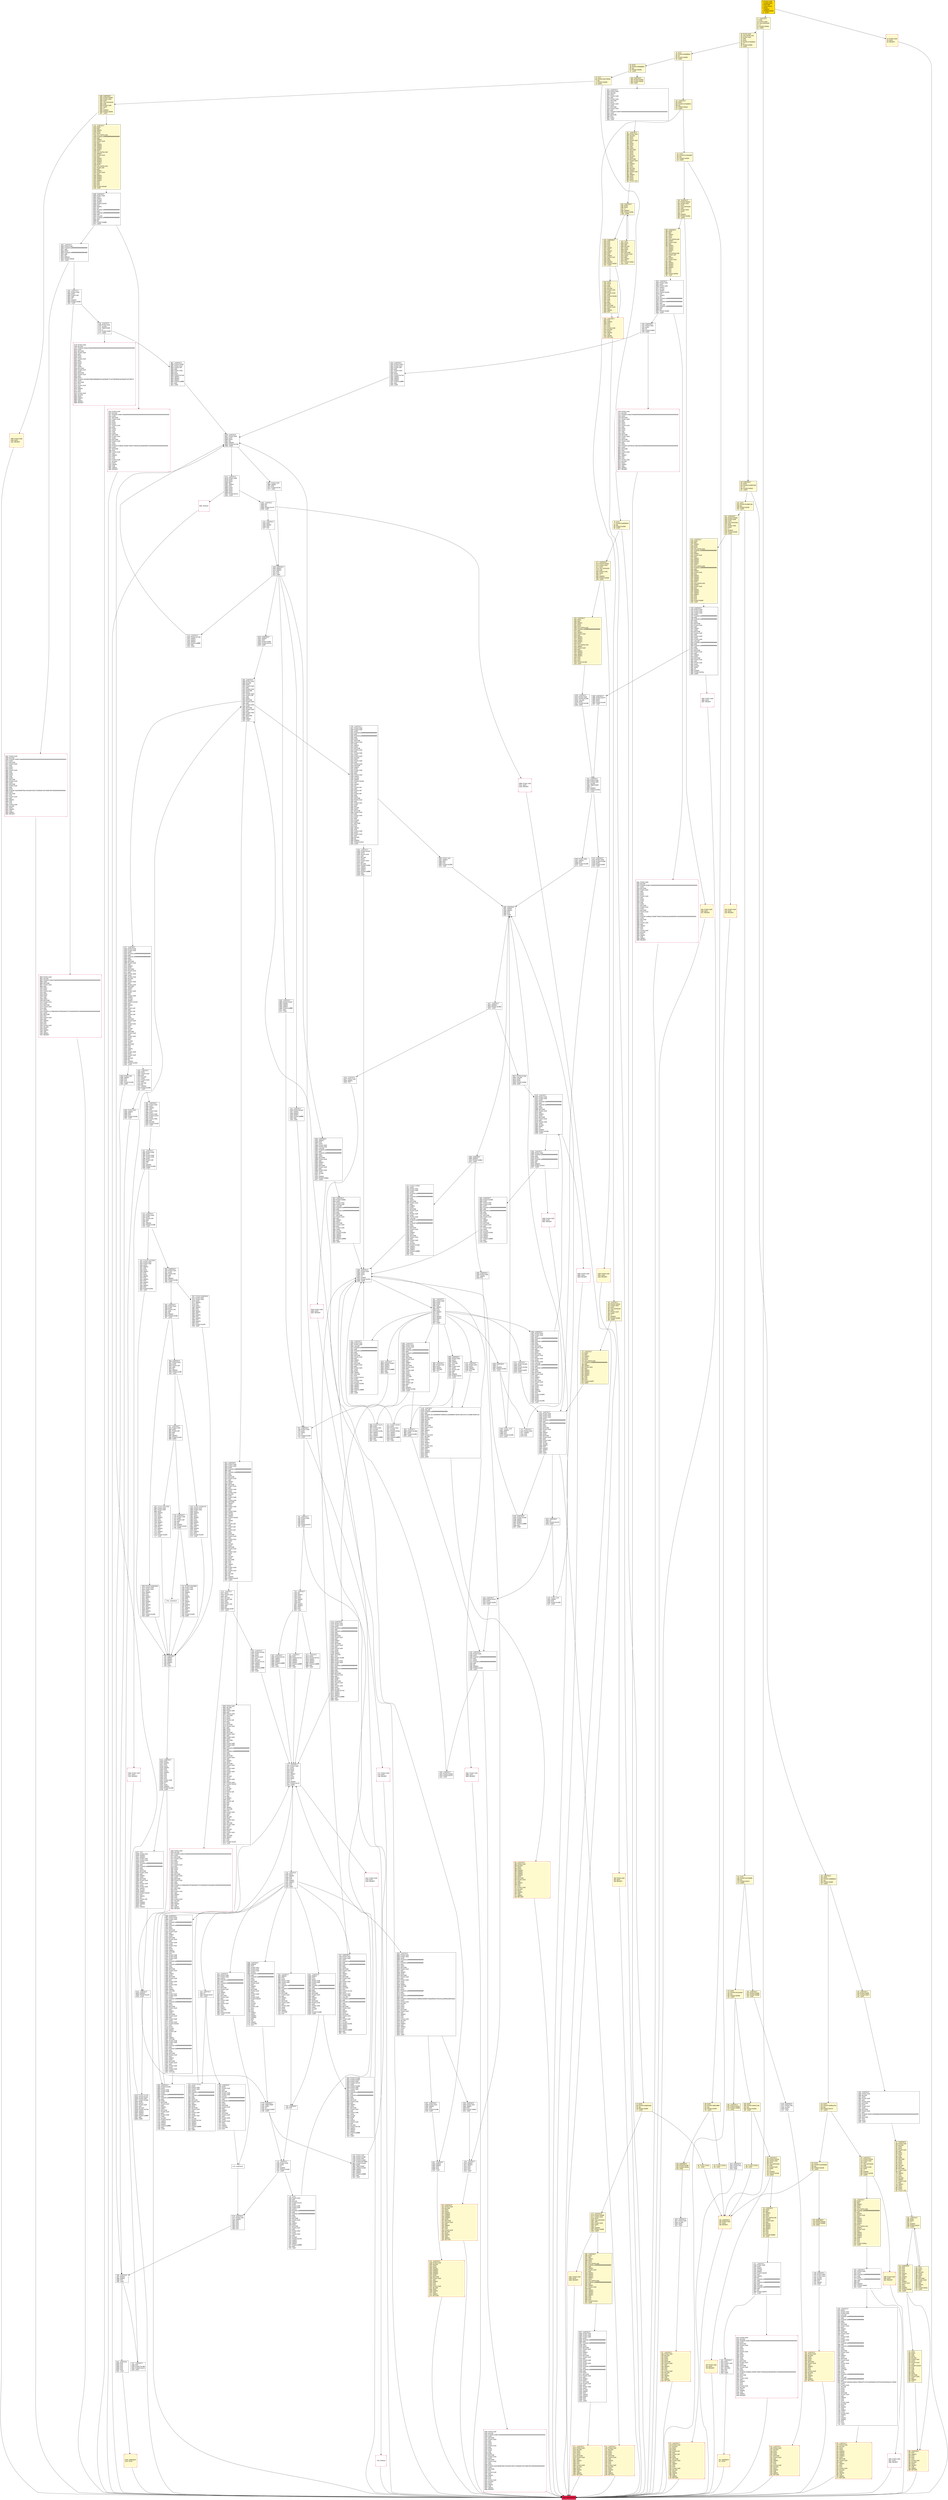 digraph G {
bgcolor=transparent rankdir=UD;
node [shape=box style=filled color=black fillcolor=white fontname=arial fontcolor=black];
1080 [label="1080: JUMPDEST\l1081: PUSH2 0x0491\l1084: PUSH1 0x04\l1086: DUP1\l1087: CALLDATASIZE\l1088: SUB\l1089: PUSH1 0x60\l1091: DUP2\l1092: LT\l1093: ISZERO\l1094: PUSH2 0x044e\l1097: JUMPI\l" fillcolor=lemonchiffon ];
5734 [label="5734: JUMPDEST\l5735: PUSH1 0x02\l5737: PUSH1 0x00\l5739: DUP6\l5740: PUSH20 0xffffffffffffffffffffffffffffffffffffffff\l5761: AND\l5762: PUSH20 0xffffffffffffffffffffffffffffffffffffffff\l5783: AND\l5784: DUP2\l5785: MSTORE\l5786: PUSH1 0x20\l5788: ADD\l5789: SWAP1\l5790: DUP2\l5791: MSTORE\l5792: PUSH1 0x20\l5794: ADD\l5795: PUSH1 0x00\l5797: SHA3\l5798: DUP2\l5799: SWAP1\l5800: SSTORE\l5801: POP\l5802: PUSH2 0x16fb\l5805: DUP2\l5806: PUSH1 0x02\l5808: PUSH1 0x00\l5810: DUP6\l5811: PUSH20 0xffffffffffffffffffffffffffffffffffffffff\l5832: AND\l5833: PUSH20 0xffffffffffffffffffffffffffffffffffffffff\l5854: AND\l5855: DUP2\l5856: MSTORE\l5857: PUSH1 0x20\l5859: ADD\l5860: SWAP1\l5861: DUP2\l5862: MSTORE\l5863: PUSH1 0x20\l5865: ADD\l5866: PUSH1 0x00\l5868: SHA3\l5869: SLOAD\l5870: PUSH2 0x17e2\l5873: SWAP1\l5874: SWAP2\l5875: SWAP1\l5876: PUSH4 0xffffffff\l5881: AND\l5882: JUMP\l" ];
140 [label="140: JUMPDEST\l141: DUP1\l142: PUSH4 0x23b872dd\l147: GT\l148: PUSH2 0x00c8\l151: JUMPI\l" fillcolor=lemonchiffon ];
7234 [label="7234: JUMPDEST\l7235: GT\l7236: PUSH2 0x1ce7\l7239: JUMPI\l" ];
3131 [label="3131: JUMPDEST\l3132: PUSH1 0x01\l3134: DUP2\l3135: SWAP1\l3136: SSTORE\l3137: POP\l" ];
6819 [label="6819: JUMPDEST\l6820: PUSH2 0x1e57\l6823: SWAP1\l6824: SWAP2\l6825: SWAP1\l6826: PUSH4 0xffffffff\l6831: AND\l6832: JUMP\l" ];
392 [label="392: JUMPDEST\l393: DUP2\l394: ADD\l395: SWAP1\l396: DUP1\l397: DUP1\l398: CALLDATALOAD\l399: PUSH20 0xffffffffffffffffffffffffffffffffffffffff\l420: AND\l421: SWAP1\l422: PUSH1 0x20\l424: ADD\l425: SWAP1\l426: SWAP3\l427: SWAP2\l428: SWAP1\l429: DUP1\l430: CALLDATALOAD\l431: SWAP1\l432: PUSH1 0x20\l434: ADD\l435: SWAP1\l436: SWAP3\l437: SWAP2\l438: SWAP1\l439: POP\l440: POP\l441: POP\l442: PUSH2 0x05aa\l445: JUMP\l" fillcolor=lemonchiffon ];
223 [label="223: DUP1\l224: PUSH4 0x18160ddd\l229: EQ\l230: PUSH2 0x01d8\l233: JUMPI\l" fillcolor=lemonchiffon ];
5192 [label="5192: JUMPDEST\l5193: PUSH1 0x00\l5195: PUSH1 0x05\l5197: SLOAD\l5198: TIMESTAMP\l5199: LT\l5200: ISZERO\l5201: PUSH2 0x145d\l5204: JUMPI\l" ];
163 [label="163: DUP1\l164: PUSH4 0x27e93fd0\l169: EQ\l170: PUSH2 0x027c\l173: JUMPI\l" fillcolor=lemonchiffon ];
836 [label="836: JUMPDEST\l837: PUSH2 0x037d\l840: PUSH1 0x04\l842: DUP1\l843: CALLDATASIZE\l844: SUB\l845: PUSH1 0x40\l847: DUP2\l848: LT\l849: ISZERO\l850: PUSH2 0x035a\l853: JUMPI\l" fillcolor=lemonchiffon ];
5037 [label="5037: JUMPDEST\l5038: PUSH1 0x01\l5040: SWAP1\l5041: POP\l5042: PUSH2 0x13bb\l5045: JUMP\l" ];
388 [label="388: PUSH1 0x00\l390: DUP1\l391: REVERT\l" fillcolor=lemonchiffon shape=Msquare color=crimson ];
2222 [label="2222: JUMPDEST\l2223: PUSH1 0x12\l2225: DUP2\l2226: JUMP\l" ];
2504 [label="2504: JUMPDEST\l2505: PUSH1 0x00\l2507: DUP1\l2508: PUSH1 0x00\l2510: SWAP1\l2511: SLOAD\l2512: SWAP1\l2513: PUSH2 0x0100\l2516: EXP\l2517: SWAP1\l2518: DIV\l2519: PUSH20 0xffffffffffffffffffffffffffffffffffffffff\l2540: AND\l2541: PUSH20 0xffffffffffffffffffffffffffffffffffffffff\l2562: AND\l2563: CALLER\l2564: PUSH20 0xffffffffffffffffffffffffffffffffffffffff\l2585: AND\l2586: EQ\l2587: PUSH2 0x0a8c\l2590: JUMPI\l" ];
1003 [label="1003: DUP1\l1004: DUP3\l1005: ADD\l1006: MLOAD\l1007: DUP2\l1008: DUP5\l1009: ADD\l1010: MSTORE\l1011: PUSH1 0x20\l1013: DUP2\l1014: ADD\l1015: SWAP1\l1016: POP\l1017: PUSH2 0x03e2\l1020: JUMP\l" fillcolor=lemonchiffon ];
1914 [label="1914: PUSH2 0x0808\l1917: DUP3\l1918: PUSH1 0x03\l1920: PUSH1 0x00\l1922: DUP8\l1923: PUSH20 0xffffffffffffffffffffffffffffffffffffffff\l1944: AND\l1945: PUSH20 0xffffffffffffffffffffffffffffffffffffffff\l1966: AND\l1967: DUP2\l1968: MSTORE\l1969: PUSH1 0x20\l1971: ADD\l1972: SWAP1\l1973: DUP2\l1974: MSTORE\l1975: PUSH1 0x20\l1977: ADD\l1978: PUSH1 0x00\l1980: SHA3\l1981: PUSH1 0x00\l1983: CALLER\l1984: PUSH20 0xffffffffffffffffffffffffffffffffffffffff\l2005: AND\l2006: PUSH20 0xffffffffffffffffffffffffffffffffffffffff\l2027: AND\l2028: DUP2\l2029: MSTORE\l2030: PUSH1 0x20\l2032: ADD\l2033: SWAP1\l2034: DUP2\l2035: MSTORE\l2036: PUSH1 0x20\l2038: ADD\l2039: PUSH1 0x00\l2041: SHA3\l2042: SLOAD\l2043: PUSH2 0x156e\l2046: SWAP1\l2047: SWAP2\l2048: SWAP1\l2049: PUSH4 0xffffffff\l2054: AND\l2055: JUMP\l" ];
927 [label="927: JUMPDEST\l928: PUSH1 0x40\l930: MLOAD\l931: DUP1\l932: DUP3\l933: DUP2\l934: MSTORE\l935: PUSH1 0x20\l937: ADD\l938: SWAP2\l939: POP\l940: POP\l941: PUSH1 0x40\l943: MLOAD\l944: DUP1\l945: SWAP2\l946: SUB\l947: SWAP1\l948: RETURN\l" fillcolor=lemonchiffon shape=Msquare color=crimson ];
5501 [label="5501: JUMPDEST\l5502: PUSH1 0x00\l5504: DUP3\l5505: DUP5\l5506: SUB\l5507: SWAP1\l5508: POP\l5509: DUP1\l5510: SWAP2\l5511: POP\l5512: POP\l5513: SWAP3\l5514: SWAP2\l5515: POP\l5516: POP\l5517: JUMP\l" ];
1102 [label="1102: JUMPDEST\l1103: DUP2\l1104: ADD\l1105: SWAP1\l1106: DUP1\l1107: DUP1\l1108: CALLDATALOAD\l1109: PUSH20 0xffffffffffffffffffffffffffffffffffffffff\l1130: AND\l1131: SWAP1\l1132: PUSH1 0x20\l1134: ADD\l1135: SWAP1\l1136: SWAP3\l1137: SWAP2\l1138: SWAP1\l1139: DUP1\l1140: CALLDATALOAD\l1141: SWAP1\l1142: PUSH1 0x20\l1144: ADD\l1145: SWAP1\l1146: SWAP3\l1147: SWAP2\l1148: SWAP1\l1149: DUP1\l1150: CALLDATALOAD\l1151: PUSH1 0xff\l1153: AND\l1154: SWAP1\l1155: PUSH1 0x20\l1157: ADD\l1158: SWAP1\l1159: SWAP3\l1160: SWAP2\l1161: SWAP1\l1162: POP\l1163: POP\l1164: POP\l1165: PUSH2 0x0cd9\l1168: JUMP\l" fillcolor=lemonchiffon ];
5021 [label="5021: JUMPDEST\l5022: ISZERO\l5023: PUSH2 0x13b6\l5026: JUMPI\l" ];
6482 [label="6482: PUSH1 0x01\l6484: SWAP2\l6485: POP\l6486: POP\l6487: PUSH2 0x1d3e\l6490: JUMP\l" ];
196 [label="196: PUSH2 0x00ea\l199: JUMP\l" fillcolor=lemonchiffon ];
4993 [label="4993: JUMPDEST\l4994: PUSH2 0x138a\l4997: DUP5\l4998: PUSH2 0x1801\l5001: JUMP\l" ];
1193 [label="1193: JUMPDEST\l1194: DUP2\l1195: ADD\l1196: SWAP1\l1197: DUP1\l1198: DUP1\l1199: CALLDATALOAD\l1200: PUSH20 0xffffffffffffffffffffffffffffffffffffffff\l1221: AND\l1222: SWAP1\l1223: PUSH1 0x20\l1225: ADD\l1226: SWAP1\l1227: SWAP3\l1228: SWAP2\l1229: SWAP1\l1230: DUP1\l1231: CALLDATALOAD\l1232: SWAP1\l1233: PUSH1 0x20\l1235: ADD\l1236: SWAP1\l1237: SWAP3\l1238: SWAP2\l1239: SWAP1\l1240: POP\l1241: POP\l1242: POP\l1243: PUSH2 0x1391\l1246: JUMP\l" fillcolor=lemonchiffon ];
4234 [label="4234: PUSH1 0x40\l4236: MLOAD\l4237: PUSH32 0x08c379a000000000000000000000000000000000000000000000000000000000\l4270: DUP2\l4271: MSTORE\l4272: PUSH1 0x04\l4274: ADD\l4275: DUP1\l4276: DUP1\l4277: PUSH1 0x20\l4279: ADD\l4280: DUP3\l4281: DUP2\l4282: SUB\l4283: DUP3\l4284: MSTORE\l4285: PUSH1 0x16\l4287: DUP2\l4288: MSTORE\l4289: PUSH1 0x20\l4291: ADD\l4292: DUP1\l4293: PUSH32 0x726f6c6554797065206d7573742062652073616d652100000000000000000000\l4326: DUP2\l4327: MSTORE\l4328: POP\l4329: PUSH1 0x20\l4331: ADD\l4332: SWAP2\l4333: POP\l4334: POP\l4335: PUSH1 0x40\l4337: MLOAD\l4338: DUP1\l4339: SWAP2\l4340: SUB\l4341: SWAP1\l4342: REVERT\l" shape=Msquare color=crimson ];
7805 [label="7805: JUMPDEST\l7806: PUSH1 0x40\l7808: MLOAD\l7809: DUP1\l7810: PUSH1 0x60\l7812: ADD\l7813: PUSH1 0x40\l7815: MSTORE\l7816: DUP1\l7817: PUSH1 0x00\l7819: PUSH1 0xff\l7821: AND\l7822: DUP2\l7823: MSTORE\l7824: PUSH1 0x20\l7826: ADD\l7827: PUSH1 0x00\l7829: DUP2\l7830: MSTORE\l7831: PUSH1 0x20\l7833: ADD\l7834: PUSH1 0x00\l7836: DUP2\l7837: MSTORE\l7838: POP\l7839: SWAP1\l7840: JUMP\l" ];
331 [label="331: DUP1\l332: DUP3\l333: SUB\l334: DUP1\l335: MLOAD\l336: PUSH1 0x01\l338: DUP4\l339: PUSH1 0x20\l341: SUB\l342: PUSH2 0x0100\l345: EXP\l346: SUB\l347: NOT\l348: AND\l349: DUP2\l350: MSTORE\l351: PUSH1 0x20\l353: ADD\l354: SWAP2\l355: POP\l" fillcolor=lemonchiffon ];
1505 [label="1505: PUSH1 0x00\l1507: DUP1\l1508: REVERT\l" shape=Msquare color=crimson ];
893 [label="893: JUMPDEST\l894: PUSH1 0x40\l896: MLOAD\l897: DUP1\l898: DUP3\l899: ISZERO\l900: ISZERO\l901: ISZERO\l902: ISZERO\l903: DUP2\l904: MSTORE\l905: PUSH1 0x20\l907: ADD\l908: SWAP2\l909: POP\l910: POP\l911: PUSH1 0x40\l913: MLOAD\l914: DUP1\l915: SWAP2\l916: SUB\l917: SWAP1\l918: RETURN\l" fillcolor=lemonchiffon shape=Msquare color=crimson ];
4886 [label="4886: JUMPDEST\l4887: PUSH1 0x02\l4889: PUSH1 0x00\l4891: CALLER\l4892: PUSH20 0xffffffffffffffffffffffffffffffffffffffff\l4913: AND\l4914: PUSH20 0xffffffffffffffffffffffffffffffffffffffff\l4935: AND\l4936: DUP2\l4937: MSTORE\l4938: PUSH1 0x20\l4940: ADD\l4941: SWAP1\l4942: DUP2\l4943: MSTORE\l4944: PUSH1 0x20\l4946: ADD\l4947: PUSH1 0x00\l4949: SHA3\l4950: DUP2\l4951: SWAP1\l4952: SSTORE\l4953: POP\l4954: PUSH1 0x01\l4956: DUP3\l4957: PUSH1 0xff\l4959: AND\l4960: EQ\l4961: ISZERO\l4962: PUSH2 0x1381\l4965: JUMPI\l" ];
7491 [label="7491: JUMPDEST\l7492: PUSH1 0x00\l7494: DUP1\l7495: PUSH1 0x00\l7497: PUSH1 0x05\l7499: DUP5\l7500: PUSH1 0xff\l7502: AND\l7503: GT\l7504: ISZERO\l7505: PUSH2 0x1d59\l7508: JUMPI\l" ];
16 [label="16: JUMPDEST\l17: POP\l18: PUSH1 0x04\l20: CALLDATASIZE\l21: LT\l22: PUSH2 0x00ea\l25: JUMPI\l" fillcolor=lemonchiffon ];
247 [label="247: JUMPDEST\l248: PUSH1 0x40\l250: MLOAD\l251: DUP1\l252: DUP1\l253: PUSH1 0x20\l255: ADD\l256: DUP3\l257: DUP2\l258: SUB\l259: DUP3\l260: MSTORE\l261: DUP4\l262: DUP2\l263: DUP2\l264: MLOAD\l265: DUP2\l266: MSTORE\l267: PUSH1 0x20\l269: ADD\l270: SWAP2\l271: POP\l272: DUP1\l273: MLOAD\l274: SWAP1\l275: PUSH1 0x20\l277: ADD\l278: SWAP1\l279: DUP1\l280: DUP4\l281: DUP4\l282: PUSH1 0x00\l" fillcolor=lemonchiffon ];
2818 [label="2818: JUMPDEST\l2819: PUSH2 0x0b1c\l2822: PUSH1 0x12\l2824: PUSH1 0xff\l2826: AND\l2827: PUSH1 0x0a\l2829: EXP\l2830: DUP5\l2831: PUSH2 0x17a8\l2834: SWAP1\l2835: SWAP2\l2836: SWAP1\l2837: PUSH4 0xffffffff\l2842: AND\l2843: JUMP\l" ];
7526 [label="7526: PUSH4 0x5cf1f840\l7531: PUSH1 0x00\l7533: PUSH1 0x64\l7535: DUP3\l7536: SWAP3\l7537: POP\l7538: DUP2\l7539: SWAP2\l7540: POP\l7541: DUP1\l7542: SWAP1\l7543: POP\l7544: SWAP3\l7545: POP\l7546: SWAP3\l7547: POP\l7548: SWAP3\l7549: POP\l7550: PUSH2 0x1e50\l7553: JUMP\l" ];
5395 [label="5395: PUSH1 0x01\l5397: SWAP2\l5398: POP\l5399: POP\l5400: PUSH2 0x1568\l5403: JUMP\l" ];
1393 [label="1393: JUMPDEST\l1394: PUSH1 0x40\l1396: MLOAD\l1397: DUP1\l1398: PUSH1 0x40\l1400: ADD\l1401: PUSH1 0x40\l1403: MSTORE\l1404: DUP1\l1405: PUSH1 0x07\l1407: DUP2\l1408: MSTORE\l1409: PUSH1 0x20\l1411: ADD\l1412: PUSH32 0x494743636f696e00000000000000000000000000000000000000000000000000\l1445: DUP2\l1446: MSTORE\l1447: POP\l1448: DUP2\l1449: JUMP\l" ];
4655 [label="4655: JUMPDEST\l4656: PUSH2 0x1281\l4659: DUP4\l4660: PUSH1 0x02\l4662: PUSH1 0x00\l4664: DUP8\l4665: PUSH20 0xffffffffffffffffffffffffffffffffffffffff\l4686: AND\l4687: PUSH20 0xffffffffffffffffffffffffffffffffffffffff\l4708: AND\l4709: DUP2\l4710: MSTORE\l4711: PUSH1 0x20\l4713: ADD\l4714: SWAP1\l4715: DUP2\l4716: MSTORE\l4717: PUSH1 0x20\l4719: ADD\l4720: PUSH1 0x00\l4722: SHA3\l4723: SLOAD\l4724: PUSH2 0x17e2\l4727: SWAP1\l4728: SWAP2\l4729: SWAP1\l4730: PUSH4 0xffffffff\l4735: AND\l4736: JUMP\l" ];
2922 [label="2922: JUMPDEST\l2923: PUSH2 0x0bbc\l2926: DUP4\l2927: PUSH1 0x02\l2929: PUSH1 0x00\l2931: CALLER\l2932: PUSH20 0xffffffffffffffffffffffffffffffffffffffff\l2953: AND\l2954: PUSH20 0xffffffffffffffffffffffffffffffffffffffff\l2975: AND\l2976: DUP2\l2977: MSTORE\l2978: PUSH1 0x20\l2980: ADD\l2981: SWAP1\l2982: DUP2\l2983: MSTORE\l2984: PUSH1 0x20\l2986: ADD\l2987: PUSH1 0x00\l2989: SHA3\l2990: SLOAD\l2991: PUSH2 0x156e\l2994: SWAP1\l2995: SWAP2\l2996: SWAP1\l2997: PUSH4 0xffffffff\l3002: AND\l3003: JUMP\l" ];
6833 [label="6833: JUMPDEST\l6834: PUSH2 0x17e2\l6837: SWAP1\l6838: SWAP2\l6839: SWAP1\l6840: PUSH4 0xffffffff\l6845: AND\l6846: JUMP\l" ];
6920 [label="6920: PUSH2 0x1b96\l6923: PUSH2 0x1b87\l6926: PUSH1 0x64\l6928: PUSH2 0x1b79\l6931: DUP6\l6932: PUSH2 0x1b6b\l6935: PUSH1 0x08\l6937: PUSH1 0x00\l6939: DUP16\l6940: PUSH20 0xffffffffffffffffffffffffffffffffffffffff\l6961: AND\l6962: PUSH20 0xffffffffffffffffffffffffffffffffffffffff\l6983: AND\l6984: DUP2\l6985: MSTORE\l6986: PUSH1 0x20\l6988: ADD\l6989: SWAP1\l6990: DUP2\l6991: MSTORE\l6992: PUSH1 0x20\l6994: ADD\l6995: PUSH1 0x00\l6997: SHA3\l6998: SLOAD\l6999: DUP8\l7000: SUB\l7001: DUP13\l7002: PUSH1 0x20\l7004: ADD\l7005: MLOAD\l7006: PUSH2 0x17a8\l7009: SWAP1\l7010: SWAP2\l7011: SWAP1\l7012: PUSH4 0xffffffff\l7017: AND\l7018: JUMP\l" ];
7047 [label="7047: JUMPDEST\l7048: DUP7\l7049: PUSH2 0x17e2\l7052: SWAP1\l7053: SWAP2\l7054: SWAP1\l7055: PUSH4 0xffffffff\l7060: AND\l7061: JUMP\l" ];
6131 [label="6131: PUSH1 0x00\l6133: DUP1\l6134: REVERT\l" shape=Msquare color=crimson ];
480 [label="480: JUMPDEST\l481: PUSH1 0x40\l483: MLOAD\l484: DUP1\l485: DUP3\l486: DUP2\l487: MSTORE\l488: PUSH1 0x20\l490: ADD\l491: SWAP2\l492: POP\l493: POP\l494: PUSH1 0x40\l496: MLOAD\l497: DUP1\l498: SWAP2\l499: SUB\l500: SWAP1\l501: RETURN\l" fillcolor=lemonchiffon shape=Msquare color=crimson ];
7718 [label="7718: JUMPDEST\l7719: PUSH1 0x05\l7721: DUP5\l7722: PUSH1 0xff\l7724: AND\l7725: EQ\l7726: ISZERO\l7727: PUSH2 0x1e4f\l7730: JUMPI\l" ];
4216 [label="4216: JUMPDEST\l4217: DUP1\l4218: PUSH1 0x00\l4220: ADD\l4221: MLOAD\l4222: PUSH1 0xff\l4224: AND\l4225: DUP3\l4226: PUSH1 0xff\l4228: AND\l4229: EQ\l4230: PUSH2 0x10f7\l4233: JUMPI\l" ];
7567 [label="7567: PUSH4 0x5d4263c0\l7572: PUSH1 0x00\l7574: PUSH1 0x0a\l7576: DUP3\l7577: SWAP3\l7578: POP\l7579: DUP2\l7580: SWAP2\l7581: POP\l7582: DUP1\l7583: SWAP1\l7584: POP\l7585: SWAP3\l7586: POP\l7587: SWAP3\l7588: POP\l7589: SWAP3\l7590: POP\l7591: PUSH2 0x1e50\l7594: JUMP\l" ];
6456 [label="6456: PUSH1 0x01\l6458: SWAP2\l6459: POP\l6460: POP\l6461: PUSH2 0x1d3e\l6464: JUMP\l" ];
7792 [label="7792: JUMPDEST\l7793: DIV\l7794: SWAP1\l7795: POP\l7796: DUP1\l7797: SWAP2\l7798: POP\l7799: POP\l7800: SWAP3\l7801: SWAP2\l7802: POP\l7803: POP\l7804: JUMP\l" ];
114 [label="114: DUP1\l115: PUSH4 0x79ca5d55\l120: EQ\l121: PUSH2 0x0344\l124: JUMPI\l" fillcolor=lemonchiffon ];
7062 [label="7062: JUMPDEST\l7063: SWAP5\l7064: POP\l7065: DUP1\l7066: PUSH1 0x08\l7068: PUSH1 0x00\l7070: DUP11\l7071: PUSH20 0xffffffffffffffffffffffffffffffffffffffff\l7092: AND\l7093: PUSH20 0xffffffffffffffffffffffffffffffffffffffff\l7114: AND\l7115: DUP2\l7116: MSTORE\l7117: PUSH1 0x20\l7119: ADD\l7120: SWAP1\l7121: DUP2\l7122: MSTORE\l7123: PUSH1 0x20\l7125: ADD\l7126: PUSH1 0x00\l7128: SHA3\l7129: DUP2\l7130: SWAP1\l7131: SSTORE\l7132: POP\l" ];
7781 [label="7781: JUMPDEST\l7782: PUSH1 0x00\l7784: DUP3\l7785: DUP5\l7786: DUP2\l7787: PUSH2 0x1e70\l7790: JUMPI\l" ];
5027 [label="5027: PUSH2 0x13ad\l5030: CALLER\l5031: DUP5\l5032: DUP5\l5033: PUSH2 0x158e\l5036: JUMP\l" ];
6103 [label="6103: JUMPDEST\l6104: DUP1\l6105: SWAP2\l6106: POP\l6107: POP\l" ];
1759 [label="1759: JUMPDEST\l1760: PUSH1 0x00\l1762: PUSH1 0x03\l1764: PUSH1 0x00\l1766: DUP6\l1767: PUSH20 0xffffffffffffffffffffffffffffffffffffffff\l1788: AND\l1789: PUSH20 0xffffffffffffffffffffffffffffffffffffffff\l1810: AND\l1811: DUP2\l1812: MSTORE\l1813: PUSH1 0x20\l1815: ADD\l1816: SWAP1\l1817: DUP2\l1818: MSTORE\l1819: PUSH1 0x20\l1821: ADD\l1822: PUSH1 0x00\l1824: SHA3\l1825: PUSH1 0x00\l1827: CALLER\l1828: PUSH20 0xffffffffffffffffffffffffffffffffffffffff\l1849: AND\l1850: PUSH20 0xffffffffffffffffffffffffffffffffffffffff\l1871: AND\l1872: DUP2\l1873: MSTORE\l1874: PUSH1 0x20\l1876: ADD\l1877: SWAP1\l1878: DUP2\l1879: MSTORE\l1880: PUSH1 0x20\l1882: ADD\l1883: PUSH1 0x00\l1885: SHA3\l1886: SLOAD\l1887: DUP3\l1888: GT\l1889: ISZERO\l1890: PUSH2 0x076a\l1893: JUMPI\l" ];
87 [label="87: DUP1\l88: PUSH4 0xdd62ed3e\l93: EQ\l94: PUSH2 0x04f9\l97: JUMPI\l" fillcolor=lemonchiffon ];
2700 [label="2700: JUMPDEST\l2701: PUSH1 0x00\l2703: DUP4\l2704: GT\l2705: PUSH2 0x0b02\l2708: JUMPI\l" ];
3226 [label="3226: JUMPDEST\l3227: PUSH1 0x05\l3229: SLOAD\l3230: DUP2\l3231: JUMP\l" ];
6688 [label="6688: JUMPDEST\l6689: SWAP4\l6690: POP\l6691: PUSH1 0x01\l6693: PUSH1 0x07\l6695: PUSH1 0x00\l6697: DUP10\l6698: PUSH20 0xffffffffffffffffffffffffffffffffffffffff\l6719: AND\l6720: PUSH20 0xffffffffffffffffffffffffffffffffffffffff\l6741: AND\l6742: DUP2\l6743: MSTORE\l6744: PUSH1 0x20\l6746: ADD\l6747: SWAP1\l6748: DUP2\l6749: MSTORE\l6750: PUSH1 0x20\l6752: ADD\l6753: PUSH1 0x00\l6755: SHA3\l6756: PUSH1 0x00\l6758: PUSH2 0x0100\l6761: EXP\l6762: DUP2\l6763: SLOAD\l6764: DUP2\l6765: PUSH1 0xff\l6767: MUL\l6768: NOT\l6769: AND\l6770: SWAP1\l6771: DUP4\l6772: ISZERO\l6773: ISZERO\l6774: MUL\l6775: OR\l6776: SWAP1\l6777: SSTORE\l6778: POP\l" ];
6067 [label="6067: PUSH1 0x00\l6069: SWAP1\l6070: POP\l6071: PUSH2 0x17dc\l6074: JUMP\l" ];
6099 [label="6099: PUSH1 0x00\l6101: DUP1\l6102: REVERT\l" shape=Msquare color=crimson ];
3004 [label="3004: JUMPDEST\l3005: PUSH1 0x02\l3007: PUSH1 0x00\l3009: CALLER\l3010: PUSH20 0xffffffffffffffffffffffffffffffffffffffff\l3031: AND\l3032: PUSH20 0xffffffffffffffffffffffffffffffffffffffff\l3053: AND\l3054: DUP2\l3055: MSTORE\l3056: PUSH1 0x20\l3058: ADD\l3059: SWAP1\l3060: DUP2\l3061: MSTORE\l3062: PUSH1 0x20\l3064: ADD\l3065: PUSH1 0x00\l3067: SHA3\l3068: DUP2\l3069: SWAP1\l3070: SSTORE\l3071: POP\l3072: PUSH2 0x0c14\l3075: DUP4\l3076: PUSH1 0x04\l3078: SLOAD\l3079: PUSH2 0x156e\l3082: SWAP1\l3083: SWAP2\l3084: SWAP1\l3085: PUSH4 0xffffffff\l3090: AND\l3091: JUMP\l" ];
174 [label="174: DUP1\l175: PUSH4 0x313ce567\l180: EQ\l181: PUSH2 0x029a\l184: JUMPI\l" fillcolor=lemonchiffon ];
3092 [label="3092: JUMPDEST\l3093: PUSH1 0x04\l3095: DUP2\l3096: SWAP1\l3097: SSTORE\l3098: POP\l3099: PUSH1 0x01\l3101: DUP3\l3102: PUSH1 0xff\l3104: AND\l3105: EQ\l3106: ISZERO\l3107: PUSH2 0x0c42\l3110: JUMPI\l" ];
5590 [label="5590: PUSH1 0x00\l5592: DUP1\l5593: REVERT\l" shape=Msquare color=crimson ];
2591 [label="2591: PUSH1 0x40\l2593: MLOAD\l2594: PUSH32 0x08c379a000000000000000000000000000000000000000000000000000000000\l2627: DUP2\l2628: MSTORE\l2629: PUSH1 0x04\l2631: ADD\l2632: DUP1\l2633: DUP1\l2634: PUSH1 0x20\l2636: ADD\l2637: DUP3\l2638: DUP2\l2639: SUB\l2640: DUP3\l2641: MSTORE\l2642: PUSH1 0x15\l2644: DUP2\l2645: MSTORE\l2646: PUSH1 0x20\l2648: ADD\l2649: DUP1\l2650: PUSH32 0x4f6e6c79206f776e65722063616e20646f2069742e0000000000000000000000\l2683: DUP2\l2684: MSTORE\l2685: POP\l2686: PUSH1 0x20\l2688: ADD\l2689: SWAP2\l2690: POP\l2691: POP\l2692: PUSH1 0x40\l2694: MLOAD\l2695: DUP1\l2696: SWAP2\l2697: SUB\l2698: SWAP1\l2699: REVERT\l" shape=Msquare color=crimson ];
3646 [label="3646: JUMPDEST\l3647: PUSH1 0x05\l3649: DUP2\l3650: PUSH1 0xff\l3652: AND\l3653: GT\l3654: ISZERO\l3655: PUSH2 0x0eb8\l3658: JUMPI\l" ];
136 [label="136: PUSH2 0x00ea\l139: JUMP\l" fillcolor=lemonchiffon ];
446 [label="446: JUMPDEST\l447: PUSH1 0x40\l449: MLOAD\l450: DUP1\l451: DUP3\l452: ISZERO\l453: ISZERO\l454: ISZERO\l455: ISZERO\l456: DUP2\l457: MSTORE\l458: PUSH1 0x20\l460: ADD\l461: SWAP2\l462: POP\l463: POP\l464: PUSH1 0x40\l466: MLOAD\l467: DUP1\l468: SWAP2\l469: SUB\l470: SWAP1\l471: RETURN\l" fillcolor=lemonchiffon shape=Msquare color=crimson ];
7759 [label="7759: JUMPDEST\l" ];
5474 [label="5474: JUMPDEST\l5475: PUSH1 0x01\l5477: SWAP2\l5478: POP\l5479: POP\l" ];
3913 [label="3913: JUMPDEST\l3914: SWAP2\l3915: POP\l3916: PUSH2 0x0f53\l3919: PUSH2 0x1e7d\l3922: JUMP\l" ];
6114 [label="6114: JUMPDEST\l6115: PUSH1 0x00\l6117: DUP1\l6118: DUP3\l6119: DUP5\l6120: ADD\l6121: SWAP1\l6122: POP\l6123: DUP4\l6124: DUP2\l6125: LT\l6126: ISZERO\l6127: PUSH2 0x17f7\l6130: JUMPI\l" ];
4343 [label="4343: JUMPDEST\l4344: PUSH2 0x110e\l4347: DUP4\l4348: DUP3\l4349: PUSH1 0x20\l4351: ADD\l4352: MLOAD\l4353: PUSH2 0x17e2\l4356: SWAP1\l4357: SWAP2\l4358: SWAP1\l4359: PUSH4 0xffffffff\l4364: AND\l4365: JUMP\l" ];
7240 [label="7240: PUSH2 0x1c9c\l7243: DUP5\l7244: PUSH1 0x06\l7246: PUSH1 0x00\l7248: DUP11\l7249: PUSH20 0xffffffffffffffffffffffffffffffffffffffff\l7270: AND\l7271: PUSH20 0xffffffffffffffffffffffffffffffffffffffff\l7292: AND\l7293: DUP2\l7294: MSTORE\l7295: PUSH1 0x20\l7297: ADD\l7298: SWAP1\l7299: DUP2\l7300: MSTORE\l7301: PUSH1 0x20\l7303: ADD\l7304: PUSH1 0x00\l7306: SHA3\l7307: PUSH1 0x02\l7309: ADD\l7310: SLOAD\l7311: PUSH2 0x17e2\l7314: SWAP1\l7315: SWAP2\l7316: SWAP1\l7317: PUSH4 0xffffffff\l7322: AND\l7323: JUMP\l" ];
98 [label="98: PUSH2 0x00ea\l101: JUMP\l" fillcolor=lemonchiffon ];
6135 [label="6135: JUMPDEST\l6136: DUP1\l6137: SWAP2\l6138: POP\l6139: POP\l6140: SWAP3\l6141: SWAP2\l6142: POP\l6143: POP\l6144: JUMP\l" ];
814 [label="814: JUMPDEST\l815: PUSH1 0x40\l817: MLOAD\l818: DUP1\l819: DUP3\l820: DUP2\l821: MSTORE\l822: PUSH1 0x20\l824: ADD\l825: SWAP2\l826: POP\l827: POP\l828: PUSH1 0x40\l830: MLOAD\l831: DUP1\l832: SWAP2\l833: SUB\l834: SWAP1\l835: RETURN\l" fillcolor=lemonchiffon shape=Msquare color=crimson ];
7841 [label="7841: EXIT BLOCK\l" fillcolor=crimson ];
949 [label="949: JUMPDEST\l950: PUSH2 0x03bd\l953: PUSH2 0x0ca0\l956: JUMP\l" fillcolor=lemonchiffon ];
6629 [label="6629: PUSH2 0x1a20\l6632: PUSH2 0x1a11\l6635: PUSH1 0x64\l6637: PUSH2 0x1a03\l6640: DUP6\l6641: DUP10\l6642: PUSH1 0x20\l6644: ADD\l6645: MLOAD\l6646: PUSH2 0x17a8\l6649: SWAP1\l6650: SWAP2\l6651: SWAP1\l6652: PUSH4 0xffffffff\l6657: AND\l6658: JUMP\l" ];
748 [label="748: JUMPDEST\l749: PUSH2 0x032e\l752: PUSH1 0x04\l754: DUP1\l755: CALLDATASIZE\l756: SUB\l757: PUSH1 0x20\l759: DUP2\l760: LT\l761: ISZERO\l762: PUSH2 0x0302\l765: JUMPI\l" fillcolor=lemonchiffon ];
5238 [label="5238: JUMPDEST\l5239: PUSH2 0x147f\l5242: DUP4\l5243: PUSH2 0x1801\l5246: JUMP\l" ];
1291 [label="1291: PUSH1 0x00\l1293: DUP1\l1294: REVERT\l" fillcolor=lemonchiffon shape=Msquare color=crimson ];
6659 [label="6659: JUMPDEST\l6660: PUSH2 0x1e57\l6663: SWAP1\l6664: SWAP2\l6665: SWAP1\l6666: PUSH4 0xffffffff\l6671: AND\l6672: JUMP\l" ];
2227 [label="2227: JUMPDEST\l2228: PUSH1 0x00\l2230: DUP1\l2231: SWAP1\l2232: SLOAD\l2233: SWAP1\l2234: PUSH2 0x0100\l2237: EXP\l2238: SWAP1\l2239: DIV\l2240: PUSH20 0xffffffffffffffffffffffffffffffffffffffff\l2261: AND\l2262: PUSH20 0xffffffffffffffffffffffffffffffffffffffff\l2283: AND\l2284: CALLER\l2285: PUSH20 0xffffffffffffffffffffffffffffffffffffffff\l2306: AND\l2307: EQ\l2308: PUSH2 0x0975\l2311: JUMPI\l" ];
102 [label="102: JUMPDEST\l103: DUP1\l104: PUSH4 0x70a08231\l109: EQ\l110: PUSH2 0x02ec\l113: JUMPI\l" fillcolor=lemonchiffon ];
5057 [label="5057: JUMPDEST\l5058: PUSH1 0x00\l5060: PUSH1 0x03\l5062: PUSH1 0x00\l5064: DUP5\l5065: PUSH20 0xffffffffffffffffffffffffffffffffffffffff\l5086: AND\l5087: PUSH20 0xffffffffffffffffffffffffffffffffffffffff\l5108: AND\l5109: DUP2\l5110: MSTORE\l5111: PUSH1 0x20\l5113: ADD\l5114: SWAP1\l5115: DUP2\l5116: MSTORE\l5117: PUSH1 0x20\l5119: ADD\l5120: PUSH1 0x00\l5122: SHA3\l5123: PUSH1 0x00\l5125: DUP4\l5126: PUSH20 0xffffffffffffffffffffffffffffffffffffffff\l5147: AND\l5148: PUSH20 0xffffffffffffffffffffffffffffffffffffffff\l5169: AND\l5170: DUP2\l5171: MSTORE\l5172: PUSH1 0x20\l5174: ADD\l5175: SWAP1\l5176: DUP2\l5177: MSTORE\l5178: PUSH1 0x20\l5180: ADD\l5181: PUSH1 0x00\l5183: SHA3\l5184: SLOAD\l5185: SWAP1\l5186: POP\l5187: SWAP3\l5188: SWAP2\l5189: POP\l5190: POP\l5191: JUMP\l" ];
7324 [label="7324: JUMPDEST\l7325: PUSH1 0x06\l7327: PUSH1 0x00\l7329: DUP10\l7330: PUSH20 0xffffffffffffffffffffffffffffffffffffffff\l7351: AND\l7352: PUSH20 0xffffffffffffffffffffffffffffffffffffffff\l7373: AND\l7374: DUP2\l7375: MSTORE\l7376: PUSH1 0x20\l7378: ADD\l7379: SWAP1\l7380: DUP2\l7381: MSTORE\l7382: PUSH1 0x20\l7384: ADD\l7385: PUSH1 0x00\l7387: SHA3\l7388: PUSH1 0x02\l7390: ADD\l7391: DUP2\l7392: SWAP1\l7393: SSTORE\l7394: POP\l7395: PUSH2 0x1d33\l7398: JUMP\l" ];
1509 [label="1509: JUMPDEST\l1510: DUP2\l1511: PUSH1 0x03\l1513: PUSH1 0x00\l1515: CALLER\l1516: PUSH20 0xffffffffffffffffffffffffffffffffffffffff\l1537: AND\l1538: PUSH20 0xffffffffffffffffffffffffffffffffffffffff\l1559: AND\l1560: DUP2\l1561: MSTORE\l1562: PUSH1 0x20\l1564: ADD\l1565: SWAP1\l1566: DUP2\l1567: MSTORE\l1568: PUSH1 0x20\l1570: ADD\l1571: PUSH1 0x00\l1573: SHA3\l1574: PUSH1 0x00\l1576: DUP6\l1577: PUSH20 0xffffffffffffffffffffffffffffffffffffffff\l1598: AND\l1599: PUSH20 0xffffffffffffffffffffffffffffffffffffffff\l1620: AND\l1621: DUP2\l1622: MSTORE\l1623: PUSH1 0x20\l1625: ADD\l1626: SWAP1\l1627: DUP2\l1628: MSTORE\l1629: PUSH1 0x20\l1631: ADD\l1632: PUSH1 0x00\l1634: SHA3\l1635: DUP2\l1636: SWAP1\l1637: SSTORE\l1638: POP\l1639: DUP3\l1640: PUSH20 0xffffffffffffffffffffffffffffffffffffffff\l1661: AND\l1662: CALLER\l1663: PUSH20 0xffffffffffffffffffffffffffffffffffffffff\l1684: AND\l1685: PUSH32 0x8c5be1e5ebec7d5bd14f71427d1e84f3dd0314c0f7b2291e5b200ac8c7c3b925\l1718: DUP5\l1719: PUSH1 0x40\l1721: MLOAD\l1722: DUP1\l1723: DUP3\l1724: DUP2\l1725: MSTORE\l1726: PUSH1 0x20\l1728: ADD\l1729: SWAP2\l1730: POP\l1731: POP\l1732: PUSH1 0x40\l1734: MLOAD\l1735: DUP1\l1736: SWAP2\l1737: SUB\l1738: SWAP1\l1739: LOG3\l1740: PUSH1 0x01\l1742: SWAP1\l1743: POP\l1744: SWAP3\l1745: SWAP2\l1746: POP\l1747: POP\l1748: JUMP\l" ];
1894 [label="1894: PUSH1 0x00\l1896: DUP1\l1897: REVERT\l" shape=Msquare color=crimson ];
2918 [label="2918: PUSH1 0x00\l2920: DUP1\l2921: REVERT\l" shape=Msquare color=crimson ];
6200 [label="6200: PUSH1 0x40\l6202: MLOAD\l6203: PUSH32 0x08c379a000000000000000000000000000000000000000000000000000000000\l6236: DUP2\l6237: MSTORE\l6238: PUSH1 0x04\l6240: ADD\l6241: DUP1\l6242: DUP1\l6243: PUSH1 0x20\l6245: ADD\l6246: DUP3\l6247: DUP2\l6248: SUB\l6249: DUP3\l6250: MSTORE\l6251: PUSH1 0x18\l6253: DUP2\l6254: MSTORE\l6255: PUSH1 0x20\l6257: ADD\l6258: DUP1\l6259: PUSH32 0x6163636f756e7441646472657373206e6f742072696768740000000000000000\l6292: DUP2\l6293: MSTORE\l6294: POP\l6295: PUSH1 0x20\l6297: ADD\l6298: SWAP2\l6299: POP\l6300: POP\l6301: PUSH1 0x40\l6303: MLOAD\l6304: DUP1\l6305: SWAP2\l6306: SUB\l6307: SWAP1\l6308: REVERT\l" shape=Msquare color=crimson ];
125 [label="125: DUP1\l126: PUSH4 0x88149fb9\l131: EQ\l132: PUSH2 0x0397\l135: JUMPI\l" fillcolor=lemonchiffon ];
6491 [label="6491: JUMPDEST\l6492: PUSH1 0x00\l6494: DUP1\l6495: SWAP1\l6496: POP\l6497: PUSH1 0x00\l6499: DUP1\l6500: PUSH1 0x00\l6502: PUSH2 0x1972\l6505: DUP6\l6506: PUSH1 0x00\l6508: ADD\l6509: MLOAD\l6510: PUSH2 0x1d43\l6513: JUMP\l" ];
7791 [label="7791: INVALID\l" shape=Msquare color=crimson ];
7513 [label="7513: JUMPDEST\l7514: PUSH1 0x00\l7516: DUP5\l7517: PUSH1 0xff\l7519: AND\l7520: EQ\l7521: ISZERO\l7522: PUSH2 0x1d82\l7525: JUMPI\l" ];
3289 [label="3289: JUMPDEST\l3290: PUSH1 0x00\l3292: DUP1\l3293: SWAP1\l3294: SLOAD\l3295: SWAP1\l3296: PUSH2 0x0100\l3299: EXP\l3300: SWAP1\l3301: DIV\l3302: PUSH20 0xffffffffffffffffffffffffffffffffffffffff\l3323: AND\l3324: PUSH20 0xffffffffffffffffffffffffffffffffffffffff\l3345: AND\l3346: CALLER\l3347: PUSH20 0xffffffffffffffffffffffffffffffffffffffff\l3368: AND\l3369: EQ\l3370: PUSH2 0x0d9b\l3373: JUMPI\l" ];
5497 [label="5497: PUSH1 0x00\l5499: DUP1\l5500: REVERT\l" shape=Msquare color=crimson ];
2204 [label="2204: JUMPDEST\l2205: PUSH1 0x00\l2207: SWAP1\l2208: POP\l" ];
770 [label="770: JUMPDEST\l771: DUP2\l772: ADD\l773: SWAP1\l774: DUP1\l775: DUP1\l776: CALLDATALOAD\l777: PUSH20 0xffffffffffffffffffffffffffffffffffffffff\l798: AND\l799: SWAP1\l800: PUSH1 0x20\l802: ADD\l803: SWAP1\l804: SWAP3\l805: SWAP2\l806: SWAP1\l807: POP\l808: POP\l809: POP\l810: PUSH2 0x097f\l813: JUMP\l" fillcolor=lemonchiffon ];
185 [label="185: DUP1\l186: PUSH4 0x5eb17cdb\l191: EQ\l192: PUSH2 0x02be\l195: JUMPI\l" fillcolor=lemonchiffon ];
1371 [label="1371: JUMPDEST\l1372: PUSH1 0x40\l1374: MLOAD\l1375: DUP1\l1376: DUP3\l1377: DUP2\l1378: MSTORE\l1379: PUSH1 0x20\l1381: ADD\l1382: SWAP2\l1383: POP\l1384: POP\l1385: PUSH1 0x40\l1387: MLOAD\l1388: DUP1\l1389: SWAP2\l1390: SUB\l1391: SWAP1\l1392: RETURN\l" fillcolor=lemonchiffon shape=Msquare color=crimson ];
3483 [label="3483: JUMPDEST\l3484: PUSH1 0x00\l3486: PUSH20 0xffffffffffffffffffffffffffffffffffffffff\l3507: AND\l3508: DUP4\l3509: PUSH20 0xffffffffffffffffffffffffffffffffffffffff\l3530: AND\l3531: EQ\l3532: ISZERO\l3533: PUSH2 0x0e3e\l3536: JUMPI\l" ];
6847 [label="6847: JUMPDEST\l6848: SWAP1\l6849: POP\l6850: DUP1\l6851: PUSH1 0x08\l6853: PUSH1 0x00\l6855: DUP11\l6856: PUSH20 0xffffffffffffffffffffffffffffffffffffffff\l6877: AND\l6878: PUSH20 0xffffffffffffffffffffffffffffffffffffffff\l6899: AND\l6900: DUP2\l6901: MSTORE\l6902: PUSH1 0x20\l6904: ADD\l6905: SWAP1\l6906: DUP2\l6907: MSTORE\l6908: PUSH1 0x20\l6910: ADD\l6911: PUSH1 0x00\l6913: SHA3\l6914: SLOAD\l6915: GT\l6916: PUSH2 0x1bdd\l6919: JUMPI\l" ];
919 [label="919: JUMPDEST\l920: PUSH2 0x039f\l923: PUSH2 0x0c9a\l926: JUMP\l" fillcolor=lemonchiffon ];
234 [label="234: JUMPDEST\l235: PUSH1 0x00\l237: DUP1\l238: REVERT\l" fillcolor=lemonchiffon shape=Msquare color=crimson ];
2056 [label="2056: JUMPDEST\l2057: PUSH1 0x03\l2059: PUSH1 0x00\l2061: DUP7\l2062: PUSH20 0xffffffffffffffffffffffffffffffffffffffff\l2083: AND\l2084: PUSH20 0xffffffffffffffffffffffffffffffffffffffff\l2105: AND\l2106: DUP2\l2107: MSTORE\l2108: PUSH1 0x20\l2110: ADD\l2111: SWAP1\l2112: DUP2\l2113: MSTORE\l2114: PUSH1 0x20\l2116: ADD\l2117: PUSH1 0x00\l2119: SHA3\l2120: PUSH1 0x00\l2122: CALLER\l2123: PUSH20 0xffffffffffffffffffffffffffffffffffffffff\l2144: AND\l2145: PUSH20 0xffffffffffffffffffffffffffffffffffffffff\l2166: AND\l2167: DUP2\l2168: MSTORE\l2169: PUSH1 0x20\l2171: ADD\l2172: SWAP1\l2173: DUP2\l2174: MSTORE\l2175: PUSH1 0x20\l2177: ADD\l2178: PUSH1 0x00\l2180: SHA3\l2181: DUP2\l2182: SWAP1\l2183: SSTORE\l2184: POP\l2185: PUSH2 0x0893\l2188: DUP5\l2189: DUP5\l2190: DUP5\l2191: PUSH2 0x158e\l2194: JUMP\l" ];
7690 [label="7690: PUSH4 0x5cf1f840\l7695: PUSH1 0x0a\l7697: PUSH1 0x05\l7699: DUP3\l7700: SWAP3\l7701: POP\l7702: DUP2\l7703: SWAP2\l7704: POP\l7705: DUP1\l7706: SWAP1\l7707: POP\l7708: SWAP3\l7709: POP\l7710: SWAP3\l7711: POP\l7712: SWAP3\l7713: POP\l7714: PUSH2 0x1e50\l7717: JUMP\l" ];
7509 [label="7509: PUSH1 0x00\l7511: DUP1\l7512: REVERT\l" shape=Msquare color=crimson ];
854 [label="854: PUSH1 0x00\l856: DUP1\l857: REVERT\l" fillcolor=lemonchiffon shape=Msquare color=crimson ];
356 [label="356: JUMPDEST\l357: POP\l358: SWAP3\l359: POP\l360: POP\l361: POP\l362: PUSH1 0x40\l364: MLOAD\l365: DUP1\l366: SWAP2\l367: SUB\l368: SWAP1\l369: RETURN\l" fillcolor=lemonchiffon shape=Msquare color=crimson ];
2216 [label="2216: JUMPDEST\l2217: PUSH1 0x01\l2219: SLOAD\l2220: DUP2\l2221: JUMP\l" ];
5883 [label="5883: JUMPDEST\l5884: PUSH1 0x02\l5886: PUSH1 0x00\l5888: DUP5\l5889: PUSH20 0xffffffffffffffffffffffffffffffffffffffff\l5910: AND\l5911: PUSH20 0xffffffffffffffffffffffffffffffffffffffff\l5932: AND\l5933: DUP2\l5934: MSTORE\l5935: PUSH1 0x20\l5937: ADD\l5938: SWAP1\l5939: DUP2\l5940: MSTORE\l5941: PUSH1 0x20\l5943: ADD\l5944: PUSH1 0x00\l5946: SHA3\l5947: DUP2\l5948: SWAP1\l5949: SSTORE\l5950: POP\l5951: DUP2\l5952: PUSH20 0xffffffffffffffffffffffffffffffffffffffff\l5973: AND\l5974: DUP4\l5975: PUSH20 0xffffffffffffffffffffffffffffffffffffffff\l5996: AND\l5997: PUSH32 0xddf252ad1be2c89b69c2b068fc378daa952ba7f163c4a11628f55a4df523b3ef\l6030: DUP4\l6031: PUSH1 0x40\l6033: MLOAD\l6034: DUP1\l6035: DUP3\l6036: DUP2\l6037: MSTORE\l6038: PUSH1 0x20\l6040: ADD\l6041: SWAP2\l6042: POP\l6043: POP\l6044: PUSH1 0x40\l6046: MLOAD\l6047: DUP1\l6048: SWAP2\l6049: SUB\l6050: SWAP1\l6051: LOG3\l6052: POP\l6053: POP\l6054: POP\l6055: JUMP\l" ];
5213 [label="5213: JUMPDEST\l5214: PUSH1 0x00\l5216: PUSH2 0x1468\l5219: DUP5\l5220: PUSH2 0x097f\l5223: JUMP\l" ];
1189 [label="1189: PUSH1 0x00\l1191: DUP1\l1192: REVERT\l" fillcolor=lemonchiffon shape=Msquare color=crimson ];
5444 [label="5444: JUMPDEST\l5445: PUSH2 0x156e\l5448: SWAP1\l5449: SWAP2\l5450: SWAP1\l5451: PUSH4 0xffffffff\l5456: AND\l5457: JUMP\l" ];
1169 [label="1169: JUMPDEST\l1170: STOP\l" fillcolor=lemonchiffon shape=Msquare color=crimson ];
3887 [label="3887: JUMPDEST\l3888: PUSH2 0x0f49\l3891: PUSH1 0x12\l3893: PUSH1 0xff\l3895: AND\l3896: PUSH1 0x0a\l3898: EXP\l3899: DUP4\l3900: PUSH2 0x17a8\l3903: SWAP1\l3904: SWAP2\l3905: SWAP1\l3906: PUSH4 0xffffffff\l3911: AND\l3912: JUMP\l" ];
7608 [label="7608: PUSH4 0x5de33ac0\l7613: PUSH1 0x00\l7615: PUSH1 0x02\l7617: DUP3\l7618: SWAP3\l7619: POP\l7620: DUP2\l7621: SWAP2\l7622: POP\l7623: DUP1\l7624: SWAP1\l7625: POP\l7626: SWAP3\l7627: POP\l7628: SWAP3\l7629: POP\l7630: SWAP3\l7631: POP\l7632: PUSH2 0x1e50\l7635: JUMP\l" ];
957 [label="957: JUMPDEST\l958: PUSH1 0x40\l960: MLOAD\l961: DUP1\l962: DUP1\l963: PUSH1 0x20\l965: ADD\l966: DUP3\l967: DUP2\l968: SUB\l969: DUP3\l970: MSTORE\l971: DUP4\l972: DUP2\l973: DUP2\l974: MLOAD\l975: DUP2\l976: MSTORE\l977: PUSH1 0x20\l979: ADD\l980: SWAP2\l981: POP\l982: DUP1\l983: MLOAD\l984: SWAP1\l985: PUSH1 0x20\l987: ADD\l988: SWAP1\l989: DUP1\l990: DUP4\l991: DUP4\l992: PUSH1 0x00\l" fillcolor=lemonchiffon ];
1171 [label="1171: JUMPDEST\l1172: PUSH2 0x04df\l1175: PUSH1 0x04\l1177: DUP1\l1178: CALLDATASIZE\l1179: SUB\l1180: PUSH1 0x40\l1182: DUP2\l1183: LT\l1184: ISZERO\l1185: PUSH2 0x04a9\l1188: JUMPI\l" fillcolor=lemonchiffon ];
674 [label="674: JUMPDEST\l675: PUSH1 0x40\l677: MLOAD\l678: DUP1\l679: DUP3\l680: PUSH1 0xff\l682: AND\l683: PUSH1 0xff\l685: AND\l686: DUP2\l687: MSTORE\l688: PUSH1 0x20\l690: ADD\l691: SWAP2\l692: POP\l693: POP\l694: PUSH1 0x40\l696: MLOAD\l697: DUP1\l698: SWAP2\l699: SUB\l700: SWAP1\l701: RETURN\l" fillcolor=lemonchiffon shape=Msquare color=crimson ];
702 [label="702: JUMPDEST\l703: PUSH2 0x02ea\l706: PUSH1 0x04\l708: DUP1\l709: CALLDATASIZE\l710: SUB\l711: PUSH1 0x20\l713: DUP2\l714: LT\l715: ISZERO\l716: PUSH2 0x02d4\l719: JUMPI\l" fillcolor=lemonchiffon ];
0 [label="0: PUSH1 0x80\l2: PUSH1 0x40\l4: MSTORE\l5: CALLVALUE\l6: DUP1\l7: ISZERO\l8: PUSH2 0x0010\l11: JUMPI\l" fillcolor=lemonchiffon shape=Msquare fillcolor=gold ];
1041 [label="1041: DUP1\l1042: DUP3\l1043: SUB\l1044: DUP1\l1045: MLOAD\l1046: PUSH1 0x01\l1048: DUP4\l1049: PUSH1 0x20\l1051: SUB\l1052: PUSH2 0x0100\l1055: EXP\l1056: SUB\l1057: NOT\l1058: AND\l1059: DUP2\l1060: MSTORE\l1061: PUSH1 0x20\l1063: ADD\l1064: SWAP2\l1065: POP\l" fillcolor=lemonchiffon ];
2195 [label="2195: JUMPDEST\l2196: PUSH1 0x01\l2198: SWAP1\l2199: POP\l2200: PUSH2 0x08a1\l2203: JUMP\l" ];
7731 [label="7731: PUSH4 0x5cf1f840\l7736: PUSH1 0x00\l7738: PUSH1 0x64\l7740: DUP3\l7741: SWAP3\l7742: POP\l7743: DUP2\l7744: SWAP2\l7745: POP\l7746: DUP1\l7747: SWAP1\l7748: POP\l7749: SWAP3\l7750: POP\l7751: SWAP3\l7752: POP\l7753: SWAP3\l7754: POP\l7755: PUSH2 0x1e50\l7758: JUMP\l" ];
311 [label="311: JUMPDEST\l312: POP\l313: POP\l314: POP\l315: POP\l316: SWAP1\l317: POP\l318: SWAP1\l319: DUP2\l320: ADD\l321: SWAP1\l322: PUSH1 0x1f\l324: AND\l325: DUP1\l326: ISZERO\l327: PUSH2 0x0164\l330: JUMPI\l" fillcolor=lemonchiffon ];
3232 [label="3232: JUMPDEST\l3233: PUSH1 0x40\l3235: MLOAD\l3236: DUP1\l3237: PUSH1 0x40\l3239: ADD\l3240: PUSH1 0x40\l3242: MSTORE\l3243: DUP1\l3244: PUSH1 0x03\l3246: DUP2\l3247: MSTORE\l3248: PUSH1 0x20\l3250: ADD\l3251: PUSH32 0x4947430000000000000000000000000000000000000000000000000000000000\l3284: DUP2\l3285: MSTORE\l3286: POP\l3287: DUP2\l3288: JUMP\l" ];
3537 [label="3537: PUSH1 0x40\l3539: MLOAD\l3540: PUSH32 0x08c379a000000000000000000000000000000000000000000000000000000000\l3573: DUP2\l3574: MSTORE\l3575: PUSH1 0x04\l3577: ADD\l3578: DUP1\l3579: DUP1\l3580: PUSH1 0x20\l3582: ADD\l3583: DUP3\l3584: DUP2\l3585: SUB\l3586: DUP3\l3587: MSTORE\l3588: PUSH1 0x18\l3590: DUP2\l3591: MSTORE\l3592: PUSH1 0x20\l3594: ADD\l3595: DUP1\l3596: PUSH32 0x6163636f756e7441646472657373206e6f742072696768740000000000000000\l3629: DUP2\l3630: MSTORE\l3631: POP\l3632: PUSH1 0x20\l3634: ADD\l3635: SWAP2\l3636: POP\l3637: POP\l3638: PUSH1 0x40\l3640: MLOAD\l3641: DUP1\l3642: SWAP2\l3643: SUB\l3644: SWAP1\l3645: REVERT\l" shape=Msquare color=crimson ];
1898 [label="1898: JUMPDEST\l1899: PUSH2 0x0774\l1902: DUP5\l1903: DUP4\l1904: PUSH2 0x1448\l1907: JUMP\l" ];
5256 [label="5256: JUMPDEST\l5257: PUSH1 0x06\l5259: PUSH1 0x00\l5261: DUP6\l5262: PUSH20 0xffffffffffffffffffffffffffffffffffffffff\l5283: AND\l5284: PUSH20 0xffffffffffffffffffffffffffffffffffffffff\l5305: AND\l5306: DUP2\l5307: MSTORE\l5308: PUSH1 0x20\l5310: ADD\l5311: SWAP1\l5312: DUP2\l5313: MSTORE\l5314: PUSH1 0x20\l5316: ADD\l5317: PUSH1 0x00\l5319: SHA3\l5320: PUSH1 0x40\l5322: MLOAD\l5323: DUP1\l5324: PUSH1 0x60\l5326: ADD\l5327: PUSH1 0x40\l5329: MSTORE\l5330: SWAP1\l5331: DUP2\l5332: PUSH1 0x00\l5334: DUP3\l5335: ADD\l5336: PUSH1 0x00\l5338: SWAP1\l5339: SLOAD\l5340: SWAP1\l5341: PUSH2 0x0100\l5344: EXP\l5345: SWAP1\l5346: DIV\l5347: PUSH1 0xff\l5349: AND\l5350: PUSH1 0xff\l5352: AND\l5353: PUSH1 0xff\l5355: AND\l5356: DUP2\l5357: MSTORE\l5358: PUSH1 0x20\l5360: ADD\l5361: PUSH1 0x01\l5363: DUP3\l5364: ADD\l5365: SLOAD\l5366: DUP2\l5367: MSTORE\l5368: PUSH1 0x20\l5370: ADD\l5371: PUSH1 0x02\l5373: DUP3\l5374: ADD\l5375: SLOAD\l5376: DUP2\l5377: MSTORE\l5378: POP\l5379: POP\l5380: SWAP1\l5381: POP\l5382: PUSH1 0x00\l5384: DUP2\l5385: PUSH1 0x20\l5387: ADD\l5388: MLOAD\l5389: EQ\l5390: ISZERO\l5391: PUSH2 0x151c\l5394: JUMPI\l" ];
2844 [label="2844: JUMPDEST\l2845: SWAP3\l2846: POP\l2847: DUP3\l2848: PUSH1 0x02\l2850: PUSH1 0x00\l2852: CALLER\l2853: PUSH20 0xffffffffffffffffffffffffffffffffffffffff\l2874: AND\l2875: PUSH20 0xffffffffffffffffffffffffffffffffffffffff\l2896: AND\l2897: DUP2\l2898: MSTORE\l2899: PUSH1 0x20\l2901: ADD\l2902: SWAP1\l2903: DUP2\l2904: MSTORE\l2905: PUSH1 0x20\l2907: ADD\l2908: PUSH1 0x00\l2910: SHA3\l2911: SLOAD\l2912: LT\l2913: ISZERO\l2914: PUSH2 0x0b6a\l2917: JUMPI\l" ];
5518 [label="5518: JUMPDEST\l5519: PUSH1 0x02\l5521: PUSH1 0x00\l5523: DUP5\l5524: PUSH20 0xffffffffffffffffffffffffffffffffffffffff\l5545: AND\l5546: PUSH20 0xffffffffffffffffffffffffffffffffffffffff\l5567: AND\l5568: DUP2\l5569: MSTORE\l5570: PUSH1 0x20\l5572: ADD\l5573: SWAP1\l5574: DUP2\l5575: MSTORE\l5576: PUSH1 0x20\l5578: ADD\l5579: PUSH1 0x00\l5581: SHA3\l5582: SLOAD\l5583: DUP2\l5584: GT\l5585: ISZERO\l5586: PUSH2 0x15da\l5589: JUMPI\l" ];
4737 [label="4737: JUMPDEST\l4738: PUSH1 0x02\l4740: PUSH1 0x00\l4742: DUP7\l4743: PUSH20 0xffffffffffffffffffffffffffffffffffffffff\l4764: AND\l4765: PUSH20 0xffffffffffffffffffffffffffffffffffffffff\l4786: AND\l4787: DUP2\l4788: MSTORE\l4789: PUSH1 0x20\l4791: ADD\l4792: SWAP1\l4793: DUP2\l4794: MSTORE\l4795: PUSH1 0x20\l4797: ADD\l4798: PUSH1 0x00\l4800: SHA3\l4801: DUP2\l4802: SWAP1\l4803: SSTORE\l4804: POP\l4805: PUSH2 0x1316\l4808: DUP4\l4809: PUSH1 0x02\l4811: PUSH1 0x00\l4813: CALLER\l4814: PUSH20 0xffffffffffffffffffffffffffffffffffffffff\l4835: AND\l4836: PUSH20 0xffffffffffffffffffffffffffffffffffffffff\l4857: AND\l4858: DUP2\l4859: MSTORE\l4860: PUSH1 0x20\l4862: ADD\l4863: SWAP1\l4864: DUP2\l4865: MSTORE\l4866: PUSH1 0x20\l4868: ADD\l4869: PUSH1 0x00\l4871: SHA3\l4872: SLOAD\l4873: PUSH2 0x156e\l4876: SWAP1\l4877: SWAP2\l4878: SWAP1\l4879: PUSH4 0xffffffff\l4884: AND\l4885: JUMP\l" ];
644 [label="644: JUMPDEST\l645: PUSH1 0x40\l647: MLOAD\l648: DUP1\l649: DUP3\l650: DUP2\l651: MSTORE\l652: PUSH1 0x20\l654: ADD\l655: SWAP2\l656: POP\l657: POP\l658: PUSH1 0x40\l660: MLOAD\l661: DUP1\l662: SWAP2\l663: SUB\l664: SWAP1\l665: RETURN\l" fillcolor=lemonchiffon shape=Msquare color=crimson ];
3111 [label="3111: PUSH2 0x0c3b\l3114: DUP4\l3115: PUSH1 0x01\l3117: SLOAD\l3118: PUSH2 0x156e\l3121: SWAP1\l3122: SWAP2\l3123: SWAP1\l3124: PUSH4 0xffffffff\l3129: AND\l3130: JUMP\l" ];
7554 [label="7554: JUMPDEST\l7555: PUSH1 0x01\l7557: DUP5\l7558: PUSH1 0xff\l7560: AND\l7561: EQ\l7562: ISZERO\l7563: PUSH2 0x1dab\l7566: JUMPI\l" ];
6317 [label="6317: JUMPDEST\l6318: PUSH1 0x06\l6320: PUSH1 0x00\l6322: DUP5\l6323: PUSH20 0xffffffffffffffffffffffffffffffffffffffff\l6344: AND\l6345: PUSH20 0xffffffffffffffffffffffffffffffffffffffff\l6366: AND\l6367: DUP2\l6368: MSTORE\l6369: PUSH1 0x20\l6371: ADD\l6372: SWAP1\l6373: DUP2\l6374: MSTORE\l6375: PUSH1 0x20\l6377: ADD\l6378: PUSH1 0x00\l6380: SHA3\l6381: PUSH1 0x40\l6383: MLOAD\l6384: DUP1\l6385: PUSH1 0x60\l6387: ADD\l6388: PUSH1 0x40\l6390: MSTORE\l6391: SWAP1\l6392: DUP2\l6393: PUSH1 0x00\l6395: DUP3\l6396: ADD\l6397: PUSH1 0x00\l6399: SWAP1\l6400: SLOAD\l6401: SWAP1\l6402: PUSH2 0x0100\l6405: EXP\l6406: SWAP1\l6407: DIV\l6408: PUSH1 0xff\l6410: AND\l6411: PUSH1 0xff\l6413: AND\l6414: PUSH1 0xff\l6416: AND\l6417: DUP2\l6418: MSTORE\l6419: PUSH1 0x20\l6421: ADD\l6422: PUSH1 0x01\l6424: DUP3\l6425: ADD\l6426: SLOAD\l6427: DUP2\l6428: MSTORE\l6429: PUSH1 0x20\l6431: ADD\l6432: PUSH1 0x02\l6434: DUP3\l6435: ADD\l6436: SLOAD\l6437: DUP2\l6438: MSTORE\l6439: POP\l6440: POP\l6441: SWAP1\l6442: POP\l6443: PUSH1 0x00\l6445: DUP2\l6446: PUSH1 0x20\l6448: ADD\l6449: MLOAD\l6450: EQ\l6451: ISZERO\l6452: PUSH2 0x1941\l6455: JUMPI\l" ];
5205 [label="5205: PUSH1 0x00\l5207: SWAP1\l5208: POP\l5209: PUSH2 0x1568\l5212: JUMP\l" ];
54 [label="54: DUP1\l55: PUSH4 0x95d89b41\l60: EQ\l61: PUSH2 0x03b5\l64: JUMPI\l" fillcolor=lemonchiffon ];
5224 [label="5224: JUMPDEST\l5225: GT\l5226: PUSH2 0x1476\l5229: JUMPI\l" ];
502 [label="502: JUMPDEST\l503: PUSH2 0x0262\l506: PUSH1 0x04\l508: DUP1\l509: CALLDATASIZE\l510: SUB\l511: PUSH1 0x60\l513: DUP2\l514: LT\l515: ISZERO\l516: PUSH2 0x020c\l519: JUMPI\l" fillcolor=lemonchiffon ];
1450 [label="1450: JUMPDEST\l1451: PUSH1 0x00\l1453: DUP1\l1454: PUSH20 0xffffffffffffffffffffffffffffffffffffffff\l1475: AND\l1476: DUP4\l1477: PUSH20 0xffffffffffffffffffffffffffffffffffffffff\l1498: AND\l1499: EQ\l1500: ISZERO\l1501: PUSH2 0x05e5\l1504: JUMPI\l" ];
4986 [label="4986: JUMPDEST\l4987: PUSH1 0x01\l4989: DUP2\l4990: SWAP1\l4991: SSTORE\l4992: POP\l" ];
284 [label="284: JUMPDEST\l285: DUP4\l286: DUP2\l287: LT\l288: ISZERO\l289: PUSH2 0x0137\l292: JUMPI\l" fillcolor=lemonchiffon ];
3374 [label="3374: PUSH1 0x40\l3376: MLOAD\l3377: PUSH32 0x08c379a000000000000000000000000000000000000000000000000000000000\l3410: DUP2\l3411: MSTORE\l3412: PUSH1 0x04\l3414: ADD\l3415: DUP1\l3416: DUP1\l3417: PUSH1 0x20\l3419: ADD\l3420: DUP3\l3421: DUP2\l3422: SUB\l3423: DUP3\l3424: MSTORE\l3425: PUSH1 0x15\l3427: DUP2\l3428: MSTORE\l3429: PUSH1 0x20\l3431: ADD\l3432: DUP1\l3433: PUSH32 0x4f6e6c79206f776e65722063616e20646f2069742e0000000000000000000000\l3466: DUP2\l3467: MSTORE\l3468: POP\l3469: PUSH1 0x20\l3471: ADD\l3472: SWAP2\l3473: POP\l3474: POP\l3475: PUSH1 0x40\l3477: MLOAD\l3478: DUP1\l3479: SWAP2\l3480: SUB\l3481: SWAP1\l3482: REVERT\l" shape=Msquare color=crimson ];
3768 [label="3768: JUMPDEST\l3769: PUSH1 0x05\l3771: SLOAD\l3772: TIMESTAMP\l3773: LT\l3774: PUSH2 0x0f2f\l3777: JUMPI\l" ];
4366 [label="4366: JUMPDEST\l4367: PUSH1 0x06\l4369: PUSH1 0x00\l4371: DUP7\l4372: PUSH20 0xffffffffffffffffffffffffffffffffffffffff\l4393: AND\l4394: PUSH20 0xffffffffffffffffffffffffffffffffffffffff\l4415: AND\l4416: DUP2\l4417: MSTORE\l4418: PUSH1 0x20\l4420: ADD\l4421: SWAP1\l4422: DUP2\l4423: MSTORE\l4424: PUSH1 0x20\l4426: ADD\l4427: PUSH1 0x00\l4429: SHA3\l4430: PUSH1 0x01\l4432: ADD\l4433: DUP2\l4434: SWAP1\l4435: SSTORE\l4436: POP\l4437: PUSH1 0x00\l4439: PUSH1 0x06\l4441: PUSH1 0x00\l4443: DUP7\l4444: PUSH20 0xffffffffffffffffffffffffffffffffffffffff\l4465: AND\l4466: PUSH20 0xffffffffffffffffffffffffffffffffffffffff\l4487: AND\l4488: DUP2\l4489: MSTORE\l4490: PUSH1 0x20\l4492: ADD\l4493: SWAP1\l4494: DUP2\l4495: MSTORE\l4496: PUSH1 0x20\l4498: ADD\l4499: PUSH1 0x00\l4501: SHA3\l4502: PUSH1 0x02\l4504: ADD\l4505: DUP2\l4506: SWAP1\l4507: SSTORE\l4508: POP\l4509: PUSH1 0x07\l4511: PUSH1 0x00\l4513: DUP6\l4514: PUSH20 0xffffffffffffffffffffffffffffffffffffffff\l4535: AND\l4536: PUSH20 0xffffffffffffffffffffffffffffffffffffffff\l4557: AND\l4558: DUP2\l4559: MSTORE\l4560: PUSH1 0x20\l4562: ADD\l4563: SWAP1\l4564: DUP2\l4565: MSTORE\l4566: PUSH1 0x20\l4568: ADD\l4569: PUSH1 0x00\l4571: SHA3\l4572: PUSH1 0x00\l4574: PUSH2 0x0100\l4577: EXP\l4578: DUP2\l4579: SLOAD\l4580: SWAP1\l4581: PUSH1 0xff\l4583: MUL\l4584: NOT\l4585: AND\l4586: SWAP1\l4587: SSTORE\l4588: PUSH1 0x08\l4590: PUSH1 0x00\l4592: DUP6\l4593: PUSH20 0xffffffffffffffffffffffffffffffffffffffff\l4614: AND\l4615: PUSH20 0xffffffffffffffffffffffffffffffffffffffff\l4636: AND\l4637: DUP2\l4638: MSTORE\l4639: PUSH1 0x20\l4641: ADD\l4642: SWAP1\l4643: DUP2\l4644: MSTORE\l4645: PUSH1 0x20\l4647: ADD\l4648: PUSH1 0x00\l4650: SHA3\l4651: PUSH1 0x00\l4653: SWAP1\l4654: SSTORE\l" ];
524 [label="524: JUMPDEST\l525: DUP2\l526: ADD\l527: SWAP1\l528: DUP1\l529: DUP1\l530: CALLDATALOAD\l531: PUSH20 0xffffffffffffffffffffffffffffffffffffffff\l552: AND\l553: SWAP1\l554: PUSH1 0x20\l556: ADD\l557: SWAP1\l558: SWAP3\l559: SWAP2\l560: SWAP1\l561: DUP1\l562: CALLDATALOAD\l563: PUSH20 0xffffffffffffffffffffffffffffffffffffffff\l584: AND\l585: SWAP1\l586: PUSH1 0x20\l588: ADD\l589: SWAP1\l590: SWAP3\l591: SWAP2\l592: SWAP1\l593: DUP1\l594: CALLDATALOAD\l595: SWAP1\l596: PUSH1 0x20\l598: ADD\l599: SWAP1\l600: SWAP3\l601: SWAP2\l602: SWAP1\l603: POP\l604: POP\l605: POP\l606: PUSH2 0x06df\l609: JUMP\l" fillcolor=lemonchiffon ];
5480 [label="5480: JUMPDEST\l5481: SWAP3\l5482: SWAP2\l5483: POP\l5484: POP\l5485: JUMP\l" ];
3923 [label="3923: JUMPDEST\l3924: PUSH1 0x06\l3926: PUSH1 0x00\l3928: DUP6\l3929: PUSH20 0xffffffffffffffffffffffffffffffffffffffff\l3950: AND\l3951: PUSH20 0xffffffffffffffffffffffffffffffffffffffff\l3972: AND\l3973: DUP2\l3974: MSTORE\l3975: PUSH1 0x20\l3977: ADD\l3978: SWAP1\l3979: DUP2\l3980: MSTORE\l3981: PUSH1 0x20\l3983: ADD\l3984: PUSH1 0x00\l3986: SHA3\l3987: PUSH1 0x40\l3989: MLOAD\l3990: DUP1\l3991: PUSH1 0x60\l3993: ADD\l3994: PUSH1 0x40\l3996: MSTORE\l3997: SWAP1\l3998: DUP2\l3999: PUSH1 0x00\l4001: DUP3\l4002: ADD\l4003: PUSH1 0x00\l4005: SWAP1\l4006: SLOAD\l4007: SWAP1\l4008: PUSH2 0x0100\l4011: EXP\l4012: SWAP1\l4013: DIV\l4014: PUSH1 0xff\l4016: AND\l4017: PUSH1 0xff\l4019: AND\l4020: PUSH1 0xff\l4022: AND\l4023: DUP2\l4024: MSTORE\l4025: PUSH1 0x20\l4027: ADD\l4028: PUSH1 0x01\l4030: DUP3\l4031: ADD\l4032: SLOAD\l4033: DUP2\l4034: MSTORE\l4035: PUSH1 0x20\l4037: ADD\l4038: PUSH1 0x02\l4040: DUP3\l4041: ADD\l4042: SLOAD\l4043: DUP2\l4044: MSTORE\l4045: POP\l4046: POP\l4047: SWAP1\l4048: POP\l4049: PUSH1 0x00\l4051: DUP2\l4052: PUSH1 0x20\l4054: ADD\l4055: MLOAD\l4056: EQ\l4057: ISZERO\l4058: PUSH2 0x1078\l4061: JUMPI\l" ];
1295 [label="1295: JUMPDEST\l1296: DUP2\l1297: ADD\l1298: SWAP1\l1299: DUP1\l1300: DUP1\l1301: CALLDATALOAD\l1302: PUSH20 0xffffffffffffffffffffffffffffffffffffffff\l1323: AND\l1324: SWAP1\l1325: PUSH1 0x20\l1327: ADD\l1328: SWAP1\l1329: SWAP3\l1330: SWAP2\l1331: SWAP1\l1332: DUP1\l1333: CALLDATALOAD\l1334: PUSH20 0xffffffffffffffffffffffffffffffffffffffff\l1355: AND\l1356: SWAP1\l1357: PUSH1 0x20\l1359: ADD\l1360: SWAP1\l1361: SWAP3\l1362: SWAP2\l1363: SWAP1\l1364: POP\l1365: POP\l1366: POP\l1367: PUSH2 0x13c1\l1370: JUMP\l" fillcolor=lemonchiffon ];
2421 [label="2421: JUMPDEST\l2422: DUP1\l2423: PUSH1 0x05\l2425: DUP2\l2426: SWAP1\l2427: SSTORE\l2428: POP\l2429: POP\l2430: JUMP\l" ];
6465 [label="6465: JUMPDEST\l6466: DUP1\l6467: PUSH1 0x20\l6469: ADD\l6470: MLOAD\l6471: DUP2\l6472: PUSH1 0x40\l6474: ADD\l6475: MLOAD\l6476: EQ\l6477: ISZERO\l6478: PUSH2 0x195b\l6481: JUMPI\l" ];
7486 [label="7486: JUMPDEST\l7487: SWAP2\l7488: SWAP1\l7489: POP\l7490: JUMP\l" ];
610 [label="610: JUMPDEST\l611: PUSH1 0x40\l613: MLOAD\l614: DUP1\l615: DUP3\l616: ISZERO\l617: ISZERO\l618: ISZERO\l619: ISZERO\l620: DUP2\l621: MSTORE\l622: PUSH1 0x20\l624: ADD\l625: SWAP2\l626: POP\l627: POP\l628: PUSH1 0x40\l630: MLOAD\l631: DUP1\l632: SWAP2\l633: SUB\l634: SWAP1\l635: RETURN\l" fillcolor=lemonchiffon shape=Msquare color=crimson ];
370 [label="370: JUMPDEST\l371: PUSH2 0x01be\l374: PUSH1 0x04\l376: DUP1\l377: CALLDATASIZE\l378: SUB\l379: PUSH1 0x40\l381: DUP2\l382: LT\l383: ISZERO\l384: PUSH2 0x0188\l387: JUMPI\l" fillcolor=lemonchiffon ];
766 [label="766: PUSH1 0x00\l768: DUP1\l769: REVERT\l" fillcolor=lemonchiffon shape=Msquare color=crimson ];
6537 [label="6537: POP\l6538: PUSH1 0x01\l6540: ISZERO\l6541: ISZERO\l6542: PUSH1 0x07\l6544: PUSH1 0x00\l6546: DUP10\l6547: PUSH20 0xffffffffffffffffffffffffffffffffffffffff\l6568: AND\l6569: PUSH20 0xffffffffffffffffffffffffffffffffffffffff\l6590: AND\l6591: DUP2\l6592: MSTORE\l6593: PUSH1 0x20\l6595: ADD\l6596: SWAP1\l6597: DUP2\l6598: MSTORE\l6599: PUSH1 0x20\l6601: ADD\l6602: PUSH1 0x00\l6604: SHA3\l6605: PUSH1 0x00\l6607: SWAP1\l6608: SLOAD\l6609: SWAP1\l6610: PUSH2 0x0100\l6613: EXP\l6614: SWAP1\l6615: DIV\l6616: PUSH1 0xff\l6618: AND\l6619: ISZERO\l6620: ISZERO\l6621: EQ\l6622: ISZERO\l" ];
7767 [label="7767: JUMPDEST\l7768: PUSH1 0x00\l7770: DUP1\l7771: DUP3\l7772: GT\l7773: PUSH2 0x1e65\l7776: JUMPI\l" ];
2312 [label="2312: PUSH1 0x40\l2314: MLOAD\l2315: PUSH32 0x08c379a000000000000000000000000000000000000000000000000000000000\l2348: DUP2\l2349: MSTORE\l2350: PUSH1 0x04\l2352: ADD\l2353: DUP1\l2354: DUP1\l2355: PUSH1 0x20\l2357: ADD\l2358: DUP3\l2359: DUP2\l2360: SUB\l2361: DUP3\l2362: MSTORE\l2363: PUSH1 0x15\l2365: DUP2\l2366: MSTORE\l2367: PUSH1 0x20\l2369: ADD\l2370: DUP1\l2371: PUSH32 0x4f6e6c79206f776e65722063616e20646f2069742e0000000000000000000000\l2404: DUP2\l2405: MSTORE\l2406: POP\l2407: PUSH1 0x20\l2409: ADD\l2410: SWAP2\l2411: POP\l2412: POP\l2413: PUSH1 0x40\l2415: MLOAD\l2416: DUP1\l2417: SWAP2\l2418: SUB\l2419: SWAP1\l2420: REVERT\l" shape=Msquare color=crimson ];
6514 [label="6514: JUMPDEST\l6515: DUP1\l6516: SWAP4\l6517: POP\l6518: DUP2\l6519: SWAP5\l6520: POP\l6521: DUP3\l6522: SWAP6\l6523: POP\l6524: POP\l6525: POP\l6526: POP\l6527: PUSH1 0x00\l6529: DUP3\l6530: GT\l6531: DUP1\l6532: ISZERO\l6533: PUSH2 0x19df\l6536: JUMPI\l" ];
666 [label="666: JUMPDEST\l667: PUSH2 0x02a2\l670: PUSH2 0x08ae\l673: JUMP\l" fillcolor=lemonchiffon ];
720 [label="720: PUSH1 0x00\l722: DUP1\l723: REVERT\l" fillcolor=lemonchiffon shape=Msquare color=crimson ];
6091 [label="6091: INVALID\l" shape=Msquare color=crimson ];
5230 [label="5230: PUSH1 0x00\l5232: SWAP1\l5233: POP\l5234: PUSH2 0x1568\l5237: JUMP\l" ];
65 [label="65: DUP1\l66: PUSH4 0xa174033d\l71: EQ\l72: PUSH2 0x0438\l75: JUMPI\l" fillcolor=lemonchiffon ];
858 [label="858: JUMPDEST\l859: DUP2\l860: ADD\l861: SWAP1\l862: DUP1\l863: DUP1\l864: CALLDATALOAD\l865: SWAP1\l866: PUSH1 0x20\l868: ADD\l869: SWAP1\l870: SWAP3\l871: SWAP2\l872: SWAP1\l873: DUP1\l874: CALLDATALOAD\l875: PUSH1 0xff\l877: AND\l878: SWAP1\l879: PUSH1 0x20\l881: ADD\l882: SWAP1\l883: SWAP3\l884: SWAP2\l885: SWAP1\l886: POP\l887: POP\l888: POP\l889: PUSH2 0x09c8\l892: JUMP\l" fillcolor=lemonchiffon ];
746 [label="746: JUMPDEST\l747: STOP\l" fillcolor=lemonchiffon shape=Msquare color=crimson ];
5652 [label="5652: JUMPDEST\l5653: PUSH2 0x1666\l5656: DUP2\l5657: PUSH1 0x02\l5659: PUSH1 0x00\l5661: DUP7\l5662: PUSH20 0xffffffffffffffffffffffffffffffffffffffff\l5683: AND\l5684: PUSH20 0xffffffffffffffffffffffffffffffffffffffff\l5705: AND\l5706: DUP2\l5707: MSTORE\l5708: PUSH1 0x20\l5710: ADD\l5711: SWAP1\l5712: DUP2\l5713: MSTORE\l5714: PUSH1 0x20\l5716: ADD\l5717: PUSH1 0x00\l5719: SHA3\l5720: SLOAD\l5721: PUSH2 0x156e\l5724: SWAP1\l5725: SWAP2\l5726: SWAP1\l5727: PUSH4 0xffffffff\l5732: AND\l5733: JUMP\l" ];
5002 [label="5002: JUMPDEST\l5003: POP\l5004: POP\l5005: POP\l5006: POP\l5007: POP\l5008: JUMP\l" ];
5051 [label="5051: JUMPDEST\l5052: SWAP3\l5053: SWAP2\l5054: POP\l5055: POP\l5056: JUMP\l" ];
994 [label="994: JUMPDEST\l995: DUP4\l996: DUP2\l997: LT\l998: ISZERO\l999: PUSH2 0x03fd\l1002: JUMPI\l" fillcolor=lemonchiffon ];
4966 [label="4966: PUSH2 0x137a\l4969: DUP4\l4970: PUSH1 0x01\l4972: SLOAD\l4973: PUSH2 0x156e\l4976: SWAP1\l4977: SWAP2\l4978: SWAP1\l4979: PUSH4 0xffffffff\l4984: AND\l4985: JUMP\l" ];
6779 [label="6779: JUMPDEST\l6780: TIMESTAMP\l6781: DUP4\l6782: GT\l6783: PUSH2 0x1bdf\l6786: JUMPI\l" ];
7135 [label="7135: JUMPDEST\l7136: PUSH1 0x00\l7138: DUP5\l7139: GT\l7140: ISZERO\l7141: PUSH2 0x1d34\l7144: JUMPI\l" ];
7145 [label="7145: DUP5\l7146: PUSH1 0x20\l7148: ADD\l7149: MLOAD\l7150: PUSH2 0x1c42\l7153: DUP6\l7154: PUSH1 0x06\l7156: PUSH1 0x00\l7158: DUP12\l7159: PUSH20 0xffffffffffffffffffffffffffffffffffffffff\l7180: AND\l7181: PUSH20 0xffffffffffffffffffffffffffffffffffffffff\l7202: AND\l7203: DUP2\l7204: MSTORE\l7205: PUSH1 0x20\l7207: ADD\l7208: SWAP1\l7209: DUP2\l7210: MSTORE\l7211: PUSH1 0x20\l7213: ADD\l7214: PUSH1 0x00\l7216: SHA3\l7217: PUSH1 0x02\l7219: ADD\l7220: SLOAD\l7221: PUSH2 0x17e2\l7224: SWAP1\l7225: SWAP2\l7226: SWAP1\l7227: PUSH4 0xffffffff\l7232: AND\l7233: JUMP\l" ];
239 [label="239: JUMPDEST\l240: PUSH2 0x00f7\l243: PUSH2 0x0571\l246: JUMP\l" fillcolor=lemonchiffon ];
2431 [label="2431: JUMPDEST\l2432: PUSH1 0x00\l2434: PUSH1 0x02\l2436: PUSH1 0x00\l2438: DUP4\l2439: PUSH20 0xffffffffffffffffffffffffffffffffffffffff\l2460: AND\l2461: PUSH20 0xffffffffffffffffffffffffffffffffffffffff\l2482: AND\l2483: DUP2\l2484: MSTORE\l2485: PUSH1 0x20\l2487: ADD\l2488: SWAP1\l2489: DUP2\l2490: MSTORE\l2491: PUSH1 0x20\l2493: ADD\l2494: PUSH1 0x00\l2496: SHA3\l2497: SLOAD\l2498: SWAP1\l2499: POP\l2500: SWAP2\l2501: SWAP1\l2502: POP\l2503: JUMP\l" ];
2709 [label="2709: PUSH1 0x40\l2711: MLOAD\l2712: PUSH32 0x08c379a000000000000000000000000000000000000000000000000000000000\l2745: DUP2\l2746: MSTORE\l2747: PUSH1 0x04\l2749: ADD\l2750: DUP1\l2751: DUP1\l2752: PUSH1 0x20\l2754: ADD\l2755: DUP3\l2756: DUP2\l2757: SUB\l2758: DUP3\l2759: MSTORE\l2760: PUSH1 0x0a\l2762: DUP2\l2763: MSTORE\l2764: PUSH1 0x20\l2766: ADD\l2767: DUP1\l2768: PUSH32 0x5f76616c7565203e203000000000000000000000000000000000000000000000\l2801: DUP2\l2802: MSTORE\l2803: POP\l2804: PUSH1 0x20\l2806: ADD\l2807: SWAP2\l2808: POP\l2809: POP\l2810: PUSH1 0x40\l2812: MLOAD\l2813: DUP1\l2814: SWAP2\l2815: SUB\l2816: SWAP1\l2817: REVERT\l" shape=Msquare color=crimson ];
293 [label="293: DUP1\l294: DUP3\l295: ADD\l296: MLOAD\l297: DUP2\l298: DUP5\l299: ADD\l300: MSTORE\l301: PUSH1 0x20\l303: DUP2\l304: ADD\l305: SWAP1\l306: POP\l307: PUSH2 0x011c\l310: JUMP\l" fillcolor=lemonchiffon ];
26 [label="26: PUSH1 0x00\l28: CALLDATALOAD\l29: PUSH1 0xe0\l31: SHR\l32: DUP1\l33: PUSH4 0x70a08231\l38: GT\l39: PUSH2 0x008c\l42: JUMPI\l" fillcolor=lemonchiffon ];
152 [label="152: DUP1\l153: PUSH4 0x23b872dd\l158: EQ\l159: PUSH2 0x01f6\l162: JUMPI\l" fillcolor=lemonchiffon ];
7677 [label="7677: JUMPDEST\l7678: PUSH1 0x04\l7680: DUP5\l7681: PUSH1 0xff\l7683: AND\l7684: EQ\l7685: ISZERO\l7686: PUSH2 0x1e26\l7689: JUMPI\l" ];
3778 [label="3778: PUSH1 0x40\l3780: MLOAD\l3781: PUSH32 0x08c379a000000000000000000000000000000000000000000000000000000000\l3814: DUP2\l3815: MSTORE\l3816: PUSH1 0x04\l3818: ADD\l3819: DUP1\l3820: DUP1\l3821: PUSH1 0x20\l3823: ADD\l3824: DUP3\l3825: DUP2\l3826: SUB\l3827: DUP3\l3828: MSTORE\l3829: PUSH1 0x20\l3831: DUP2\l3832: MSTORE\l3833: PUSH1 0x20\l3835: ADD\l3836: DUP1\l3837: PUSH32 0x626567696e54696d65203c3d206e6f772c20736f2063616e206e6f7420736574\l3870: DUP2\l3871: MSTORE\l3872: POP\l3873: PUSH1 0x20\l3875: ADD\l3876: SWAP2\l3877: POP\l3878: POP\l3879: PUSH1 0x40\l3881: MLOAD\l3882: DUP1\l3883: SWAP2\l3884: SUB\l3885: SWAP1\l3886: REVERT\l" shape=Msquare color=crimson ];
6623 [label="6623: JUMPDEST\l6624: ISZERO\l6625: PUSH2 0x1a7b\l6628: JUMPI\l" ];
7019 [label="7019: JUMPDEST\l7020: PUSH2 0x17a8\l7023: SWAP1\l7024: SWAP2\l7025: SWAP1\l7026: PUSH4 0xffffffff\l7031: AND\l7032: JUMP\l" ];
7595 [label="7595: JUMPDEST\l7596: PUSH1 0x02\l7598: DUP5\l7599: PUSH1 0xff\l7601: AND\l7602: EQ\l7603: ISZERO\l7604: PUSH2 0x1dd4\l7607: JUMPI\l" ];
3138 [label="3138: JUMPDEST\l3139: CALLER\l3140: PUSH20 0xffffffffffffffffffffffffffffffffffffffff\l3161: AND\l3162: PUSH32 0xcc16f5dbb4873280815c1ee09dbd06736cffcc184412cf7a71a0fdb75d397ca5\l3195: DUP5\l3196: PUSH1 0x40\l3198: MLOAD\l3199: DUP1\l3200: DUP3\l3201: DUP2\l3202: MSTORE\l3203: PUSH1 0x20\l3205: ADD\l3206: SWAP2\l3207: POP\l3208: POP\l3209: PUSH1 0x40\l3211: MLOAD\l3212: DUP1\l3213: SWAP2\l3214: SUB\l3215: SWAP1\l3216: LOG2\l3217: PUSH1 0x01\l3219: SWAP1\l3220: POP\l3221: SWAP3\l3222: SWAP2\l3223: POP\l3224: POP\l3225: JUMP\l" ];
200 [label="200: JUMPDEST\l201: DUP1\l202: PUSH4 0x06fdde03\l207: EQ\l208: PUSH2 0x00ef\l211: JUMPI\l" fillcolor=lemonchiffon ];
520 [label="520: PUSH1 0x00\l522: DUP1\l523: REVERT\l" fillcolor=lemonchiffon shape=Msquare color=crimson ];
6092 [label="6092: JUMPDEST\l6093: DIV\l6094: EQ\l6095: PUSH2 0x17d7\l6098: JUMPI\l" ];
43 [label="43: DUP1\l44: PUSH4 0x95d89b41\l49: GT\l50: PUSH2 0x0066\l53: JUMPI\l" fillcolor=lemonchiffon ];
12 [label="12: PUSH1 0x00\l14: DUP1\l15: REVERT\l" fillcolor=lemonchiffon shape=Msquare color=crimson ];
5648 [label="5648: PUSH1 0x00\l5650: DUP1\l5651: REVERT\l" shape=Msquare color=crimson ];
76 [label="76: DUP1\l77: PUSH4 0xa9059cbb\l82: EQ\l83: PUSH2 0x0493\l86: JUMPI\l" fillcolor=lemonchiffon ];
1066 [label="1066: JUMPDEST\l1067: POP\l1068: SWAP3\l1069: POP\l1070: POP\l1071: POP\l1072: PUSH1 0x40\l1074: MLOAD\l1075: DUP1\l1076: SWAP2\l1077: SUB\l1078: SWAP1\l1079: RETURN\l" fillcolor=lemonchiffon shape=Msquare color=crimson ];
2209 [label="2209: JUMPDEST\l2210: SWAP4\l2211: SWAP3\l2212: POP\l2213: POP\l2214: POP\l2215: JUMP\l" ];
5247 [label="5247: JUMPDEST\l5248: POP\l5249: PUSH2 0x1488\l5252: PUSH2 0x1e7d\l5255: JUMP\l" ];
5404 [label="5404: JUMPDEST\l5405: PUSH2 0x1537\l5408: DUP2\l5409: PUSH1 0x40\l5411: ADD\l5412: MLOAD\l5413: DUP3\l5414: PUSH1 0x20\l5416: ADD\l5417: MLOAD\l5418: PUSH2 0x156e\l5421: SWAP1\l5422: SWAP2\l5423: SWAP1\l5424: PUSH4 0xffffffff\l5429: AND\l5430: JUMP\l" ];
6075 [label="6075: JUMPDEST\l6076: PUSH1 0x00\l6078: DUP3\l6079: DUP5\l6080: MUL\l6081: SWAP1\l6082: POP\l6083: DUP3\l6084: DUP5\l6085: DUP3\l6086: DUP2\l6087: PUSH2 0x17cc\l6090: JUMPI\l" ];
5486 [label="5486: JUMPDEST\l5487: PUSH1 0x00\l5489: DUP3\l5490: DUP3\l5491: GT\l5492: ISZERO\l5493: PUSH2 0x157d\l5496: JUMPI\l" ];
7649 [label="7649: PUSH4 0x5d6b4240\l7654: PUSH1 0x14\l7656: PUSH1 0x0a\l7658: DUP3\l7659: SWAP3\l7660: POP\l7661: DUP2\l7662: SWAP2\l7663: POP\l7664: DUP1\l7665: SWAP1\l7666: POP\l7667: SWAP3\l7668: POP\l7669: SWAP3\l7670: POP\l7671: SWAP3\l7672: POP\l7673: PUSH2 0x1e50\l7676: JUMP\l" ];
7777 [label="7777: PUSH1 0x00\l7779: DUP1\l7780: REVERT\l" shape=Msquare color=crimson ];
5431 [label="5431: JUMPDEST\l5432: PUSH2 0x1552\l5435: DUP5\l5436: PUSH2 0x1544\l5439: DUP8\l5440: PUSH2 0x097f\l5443: JUMP\l" ];
3659 [label="3659: PUSH1 0x40\l3661: MLOAD\l3662: PUSH32 0x08c379a000000000000000000000000000000000000000000000000000000000\l3695: DUP2\l3696: MSTORE\l3697: PUSH1 0x04\l3699: ADD\l3700: DUP1\l3701: DUP1\l3702: PUSH1 0x20\l3704: ADD\l3705: DUP3\l3706: DUP2\l3707: SUB\l3708: DUP3\l3709: MSTORE\l3710: PUSH1 0x14\l3712: DUP2\l3713: MSTORE\l3714: PUSH1 0x20\l3716: ADD\l3717: DUP1\l3718: PUSH32 0x726f6c6554797065206d75737420626520307e35000000000000000000000000\l3751: DUP2\l3752: MSTORE\l3753: POP\l3754: PUSH1 0x20\l3756: ADD\l3757: SWAP2\l3758: POP\l3759: POP\l3760: PUSH1 0x40\l3762: MLOAD\l3763: DUP1\l3764: SWAP2\l3765: SUB\l3766: SWAP1\l3767: REVERT\l" shape=Msquare color=crimson ];
212 [label="212: DUP1\l213: PUSH4 0x095ea7b3\l218: EQ\l219: PUSH2 0x0172\l222: JUMPI\l" fillcolor=lemonchiffon ];
5594 [label="5594: JUMPDEST\l5595: PUSH1 0x00\l5597: PUSH20 0xffffffffffffffffffffffffffffffffffffffff\l5618: AND\l5619: DUP3\l5620: PUSH20 0xffffffffffffffffffffffffffffffffffffffff\l5641: AND\l5642: EQ\l5643: ISZERO\l5644: PUSH2 0x1614\l5647: JUMPI\l" ];
7033 [label="7033: JUMPDEST\l7034: PUSH2 0x1e57\l7037: SWAP1\l7038: SWAP2\l7039: SWAP1\l7040: PUSH4 0xffffffff\l7045: AND\l7046: JUMP\l" ];
6673 [label="6673: JUMPDEST\l6674: DUP6\l6675: PUSH2 0x17e2\l6678: SWAP1\l6679: SWAP2\l6680: SWAP1\l6681: PUSH4 0xffffffff\l6686: AND\l6687: JUMP\l" ];
1749 [label="1749: JUMPDEST\l1750: PUSH1 0x00\l1752: PUSH1 0x04\l1754: SLOAD\l1755: SWAP1\l1756: POP\l1757: SWAP1\l1758: JUMP\l" ];
6309 [label="6309: JUMPDEST\l6310: PUSH2 0x18ad\l6313: PUSH2 0x1e7d\l6316: JUMP\l" ];
1273 [label="1273: JUMPDEST\l1274: PUSH2 0x055b\l1277: PUSH1 0x04\l1279: DUP1\l1280: CALLDATASIZE\l1281: SUB\l1282: PUSH1 0x40\l1284: DUP2\l1285: LT\l1286: ISZERO\l1287: PUSH2 0x050f\l1290: JUMPI\l" fillcolor=lemonchiffon ];
724 [label="724: JUMPDEST\l725: DUP2\l726: ADD\l727: SWAP1\l728: DUP1\l729: DUP1\l730: CALLDATALOAD\l731: SWAP1\l732: PUSH1 0x20\l734: ADD\l735: SWAP1\l736: SWAP3\l737: SWAP2\l738: SWAP1\l739: POP\l740: POP\l741: POP\l742: PUSH2 0x08b3\l745: JUMP\l" fillcolor=lemonchiffon ];
6787 [label="6787: PUSH1 0x00\l6789: PUSH2 0x1abf\l6792: PUSH1 0x01\l6794: PUSH2 0x1ab1\l6797: PUSH3 0x278d00\l6801: PUSH2 0x1aa3\l6804: DUP9\l6805: TIMESTAMP\l6806: PUSH2 0x156e\l6809: SWAP1\l6810: SWAP2\l6811: SWAP1\l6812: PUSH4 0xffffffff\l6817: AND\l6818: JUMP\l" ];
5009 [label="5009: JUMPDEST\l5010: PUSH1 0x00\l5012: PUSH2 0x139d\l5015: CALLER\l5016: DUP4\l5017: PUSH2 0x1448\l5020: JUMP\l" ];
7399 [label="7399: JUMPDEST\l7400: DUP5\l7401: PUSH1 0x20\l7403: ADD\l7404: MLOAD\l7405: PUSH1 0x06\l7407: PUSH1 0x00\l7409: DUP10\l7410: PUSH20 0xffffffffffffffffffffffffffffffffffffffff\l7431: AND\l7432: PUSH20 0xffffffffffffffffffffffffffffffffffffffff\l7453: AND\l7454: DUP2\l7455: MSTORE\l7456: PUSH1 0x20\l7458: ADD\l7459: SWAP1\l7460: DUP2\l7461: MSTORE\l7462: PUSH1 0x20\l7464: ADD\l7465: PUSH1 0x00\l7467: SHA3\l7468: PUSH1 0x02\l7470: ADD\l7471: DUP2\l7472: SWAP1\l7473: SSTORE\l7474: POP\l" ];
1247 [label="1247: JUMPDEST\l1248: PUSH1 0x40\l1250: MLOAD\l1251: DUP1\l1252: DUP3\l1253: ISZERO\l1254: ISZERO\l1255: ISZERO\l1256: ISZERO\l1257: DUP2\l1258: MSTORE\l1259: PUSH1 0x20\l1261: ADD\l1262: SWAP2\l1263: POP\l1264: POP\l1265: PUSH1 0x40\l1267: MLOAD\l1268: DUP1\l1269: SWAP2\l1270: SUB\l1271: SWAP1\l1272: RETURN\l" fillcolor=lemonchiffon shape=Msquare color=crimson ];
1908 [label="1908: JUMPDEST\l1909: ISZERO\l1910: PUSH2 0x089c\l1913: JUMPI\l" ];
5465 [label="5465: PUSH1 0x00\l5467: SWAP2\l5468: POP\l5469: POP\l5470: PUSH2 0x1568\l5473: JUMP\l" ];
6108 [label="6108: JUMPDEST\l6109: SWAP3\l6110: SWAP2\l6111: POP\l6112: POP\l6113: JUMP\l" ];
636 [label="636: JUMPDEST\l637: PUSH2 0x0284\l640: PUSH2 0x08a8\l643: JUMP\l" fillcolor=lemonchiffon ];
1098 [label="1098: PUSH1 0x00\l1100: DUP1\l1101: REVERT\l" fillcolor=lemonchiffon shape=Msquare color=crimson ];
7133 [label="7133: JUMPDEST\l7134: POP\l" ];
7476 [label="7476: JUMPDEST\l7477: PUSH1 0x01\l7479: SWAP6\l7480: POP\l7481: POP\l7482: POP\l7483: POP\l7484: POP\l7485: POP\l" ];
472 [label="472: JUMPDEST\l473: PUSH2 0x01e0\l476: PUSH2 0x06d5\l479: JUMP\l" fillcolor=lemonchiffon ];
6056 [label="6056: JUMPDEST\l6057: PUSH1 0x00\l6059: DUP1\l6060: DUP4\l6061: EQ\l6062: ISZERO\l6063: PUSH2 0x17bb\l6066: JUMPI\l" ];
1021 [label="1021: JUMPDEST\l1022: POP\l1023: POP\l1024: POP\l1025: POP\l1026: SWAP1\l1027: POP\l1028: SWAP1\l1029: DUP2\l1030: ADD\l1031: SWAP1\l1032: PUSH1 0x1f\l1034: AND\l1035: DUP1\l1036: ISZERO\l1037: PUSH2 0x042a\l1040: JUMPI\l" fillcolor=lemonchiffon ];
7760 [label="7760: JUMPDEST\l7761: SWAP2\l7762: SWAP4\l7763: SWAP1\l7764: SWAP3\l7765: POP\l7766: JUMP\l" ];
7636 [label="7636: JUMPDEST\l7637: PUSH1 0x03\l7639: DUP5\l7640: PUSH1 0xff\l7642: AND\l7643: EQ\l7644: ISZERO\l7645: PUSH2 0x1dfd\l7648: JUMPI\l" ];
5046 [label="5046: JUMPDEST\l5047: PUSH1 0x00\l5049: SWAP1\l5050: POP\l" ];
6145 [label="6145: JUMPDEST\l6146: PUSH1 0x00\l6148: DUP1\l6149: PUSH20 0xffffffffffffffffffffffffffffffffffffffff\l6170: AND\l6171: DUP3\l6172: PUSH20 0xffffffffffffffffffffffffffffffffffffffff\l6193: AND\l6194: EQ\l6195: ISZERO\l6196: PUSH2 0x18a5\l6199: JUMPI\l" ];
4062 [label="4062: PUSH1 0x40\l4064: MLOAD\l4065: DUP1\l4066: PUSH1 0x60\l4068: ADD\l4069: PUSH1 0x40\l4071: MSTORE\l4072: DUP1\l4073: DUP4\l4074: PUSH1 0xff\l4076: AND\l4077: DUP2\l4078: MSTORE\l4079: PUSH1 0x20\l4081: ADD\l4082: DUP5\l4083: DUP2\l4084: MSTORE\l4085: PUSH1 0x20\l4087: ADD\l4088: PUSH1 0x00\l4090: DUP2\l4091: MSTORE\l4092: POP\l4093: PUSH1 0x06\l4095: PUSH1 0x00\l4097: DUP7\l4098: PUSH20 0xffffffffffffffffffffffffffffffffffffffff\l4119: AND\l4120: PUSH20 0xffffffffffffffffffffffffffffffffffffffff\l4141: AND\l4142: DUP2\l4143: MSTORE\l4144: PUSH1 0x20\l4146: ADD\l4147: SWAP1\l4148: DUP2\l4149: MSTORE\l4150: PUSH1 0x20\l4152: ADD\l4153: PUSH1 0x00\l4155: SHA3\l4156: PUSH1 0x00\l4158: DUP3\l4159: ADD\l4160: MLOAD\l4161: DUP2\l4162: PUSH1 0x00\l4164: ADD\l4165: PUSH1 0x00\l4167: PUSH2 0x0100\l4170: EXP\l4171: DUP2\l4172: SLOAD\l4173: DUP2\l4174: PUSH1 0xff\l4176: MUL\l4177: NOT\l4178: AND\l4179: SWAP1\l4180: DUP4\l4181: PUSH1 0xff\l4183: AND\l4184: MUL\l4185: OR\l4186: SWAP1\l4187: SSTORE\l4188: POP\l4189: PUSH1 0x20\l4191: DUP3\l4192: ADD\l4193: MLOAD\l4194: DUP2\l4195: PUSH1 0x01\l4197: ADD\l4198: SSTORE\l4199: PUSH1 0x40\l4201: DUP3\l4202: ADD\l4203: MLOAD\l4204: DUP2\l4205: PUSH1 0x02\l4207: ADD\l4208: SSTORE\l4209: SWAP1\l4210: POP\l4211: POP\l4212: PUSH2 0x122f\l4215: JUMP\l" ];
5458 [label="5458: JUMPDEST\l5459: LT\l5460: ISZERO\l5461: PUSH2 0x1562\l5464: JUMPI\l" ];
7475 [label="7475: JUMPDEST\l" ];
7135 -> 7145;
6779 -> 7135;
4343 -> 6114;
5404 -> 5486;
7240 -> 6114;
6514 -> 6537;
6114 -> 6135;
1291 -> 7841;
1393 -> 247;
7792 -> 7047;
3232 -> 957;
5205 -> 5480;
6075 -> 6092;
102 -> 748;
7475 -> 7476;
7792 -> 6833;
1171 -> 1189;
502 -> 524;
5458 -> 5465;
6623 -> 6779;
7399 -> 7475;
200 -> 239;
446 -> 7841;
2421 -> 746;
125 -> 919;
2700 -> 2818;
5501 -> 3131;
5501 -> 6819;
6135 -> 7324;
5230 -> 5480;
6145 -> 6309;
1080 -> 1102;
5501 -> 5734;
6108 -> 7033;
472 -> 1749;
814 -> 7841;
4966 -> 5486;
3289 -> 3483;
7781 -> 7792;
26 -> 43;
54 -> 65;
5224 -> 5230;
1509 -> 446;
1021 -> 1066;
3226 -> 927;
2504 -> 2700;
3768 -> 3887;
1371 -> 7841;
7636 -> 7649;
7649 -> 7760;
5021 -> 5027;
5431 -> 2431;
234 -> 7841;
2504 -> 2591;
163 -> 174;
5057 -> 1371;
7509 -> 7841;
284 -> 311;
854 -> 7841;
6056 -> 6075;
5501 -> 3004;
5501 -> 3092;
6779 -> 6787;
356 -> 7841;
5051 -> 1247;
5594 -> 5648;
200 -> 212;
7636 -> 7677;
4216 -> 4234;
6317 -> 6465;
6135 -> 5883;
1894 -> 7841;
2918 -> 7841;
6787 -> 5486;
702 -> 720;
6200 -> 7841;
7133 -> 7135;
7135 -> 7476;
7595 -> 7636;
5501 -> 4886;
7019 -> 6056;
4886 -> 4993;
7791 -> 7841;
6135 -> 6847;
994 -> 1021;
5046 -> 5051;
98 -> 234;
114 -> 836;
5497 -> 7841;
748 -> 770;
6108 -> 7019;
3111 -> 5486;
388 -> 7841;
919 -> 3226;
5002 -> 1169;
957 -> 994;
5213 -> 2431;
6491 -> 7491;
927 -> 7841;
2431 -> 5444;
1273 -> 1295;
136 -> 234;
5734 -> 6114;
114 -> 125;
3483 -> 3646;
7595 -> 7608;
212 -> 370;
7234 -> 7240;
4737 -> 5486;
7491 -> 7513;
7760 -> 6514;
7513 -> 7526;
4234 -> 7841;
6135 -> 7234;
174 -> 185;
5256 -> 5404;
76 -> 1171;
7554 -> 7595;
6847 -> 6920;
16 -> 234;
1041 -> 1066;
7767 -> 7777;
3923 -> 4062;
5594 -> 5652;
1759 -> 1894;
2195 -> 2209;
3913 -> 7805;
7491 -> 7509;
7781 -> 7791;
125 -> 136;
5480 -> 1908;
0 -> 12;
5465 -> 5480;
7476 -> 7486;
331 -> 356;
7033 -> 7767;
5444 -> 5486;
7047 -> 6114;
5501 -> 2056;
6114 -> 6131;
5652 -> 5486;
6135 -> 7062;
284 -> 293;
293 -> 284;
702 -> 724;
4216 -> 4343;
6075 -> 6091;
2431 -> 5224;
6108 -> 2844;
65 -> 76;
152 -> 502;
836 -> 854;
6099 -> 7841;
3768 -> 3778;
5590 -> 7841;
7718 -> 7759;
185 -> 196;
7486 -> 5002;
2591 -> 7841;
5883 -> 5037;
4655 -> 6114;
196 -> 234;
6833 -> 6114;
223 -> 234;
893 -> 7841;
1505 -> 7841;
7486 -> 5247;
3887 -> 6056;
102 -> 114;
7731 -> 7760;
43 -> 54;
1021 -> 1041;
6135 -> 6688;
2209 -> 610;
502 -> 520;
480 -> 7841;
6131 -> 7841;
6514 -> 6623;
7608 -> 7760;
87 -> 98;
1102 -> 3289;
5518 -> 5594;
6537 -> 6623;
6456 -> 7486;
7805 -> 6317;
4366 -> 4655;
6847 -> 7133;
7690 -> 7760;
1450 -> 1505;
520 -> 7841;
3923 -> 4216;
12 -> 7841;
247 -> 284;
7767 -> 7781;
5648 -> 7841;
1066 -> 7841;
2431 -> 814;
7145 -> 6114;
174 -> 666;
636 -> 2216;
7805 -> 5256;
5395 -> 5480;
5192 -> 5213;
43 -> 102;
1171 -> 1193;
2709 -> 7841;
6145 -> 6200;
2222 -> 674;
3646 -> 3768;
524 -> 1759;
1898 -> 5192;
3778 -> 7841;
6623 -> 6629;
1908 -> 2204;
1247 -> 7841;
6673 -> 6114;
7324 -> 7475;
7718 -> 7731;
392 -> 1450;
666 -> 2222;
1098 -> 7841;
3092 -> 3111;
5027 -> 5518;
6629 -> 6056;
1759 -> 1898;
6108 -> 6659;
370 -> 392;
5238 -> 6145;
770 -> 2431;
858 -> 2504;
836 -> 858;
5518 -> 5590;
311 -> 331;
5192 -> 5205;
0 -> 16;
7777 -> 7841;
5486 -> 5497;
2844 -> 2922;
5501 -> 4986;
6317 -> 6456;
3659 -> 7841;
7554 -> 7567;
7677 -> 7690;
6819 -> 7767;
724 -> 2227;
6465 -> 6482;
6482 -> 7486;
6108 -> 3913;
5256 -> 5395;
7805 -> 3923;
2204 -> 2209;
5458 -> 5474;
7759 -> 7760;
1273 -> 1291;
370 -> 388;
4986 -> 4993;
65 -> 1080;
5480 -> 5021;
3537 -> 7841;
6103 -> 6108;
1450 -> 1509;
1749 -> 480;
5247 -> 7805;
7792 -> 6673;
1914 -> 5486;
140 -> 152;
6465 -> 6491;
644 -> 7841;
6067 -> 6108;
26 -> 140;
5486 -> 5501;
6056 -> 6067;
3289 -> 3374;
6920 -> 6056;
1169 -> 7841;
1189 -> 7841;
2818 -> 6056;
5037 -> 5051;
140 -> 200;
3131 -> 3138;
994 -> 1003;
1003 -> 994;
7567 -> 7760;
4062 -> 4655;
87 -> 1273;
7062 -> 7133;
152 -> 163;
674 -> 7841;
6135 -> 4737;
949 -> 3232;
7526 -> 7760;
3646 -> 3659;
5009 -> 5192;
239 -> 1393;
7677 -> 7718;
2056 -> 5518;
4886 -> 4966;
163 -> 636;
212 -> 223;
6659 -> 7767;
1908 -> 1914;
2216 -> 644;
4993 -> 6145;
3483 -> 3537;
2312 -> 7841;
3004 -> 5486;
6092 -> 6103;
720 -> 7841;
16 -> 26;
3092 -> 3138;
5501 -> 5458;
6091 -> 7841;
6135 -> 4366;
5021 -> 5046;
2227 -> 2312;
5474 -> 5480;
6092 -> 6099;
76 -> 87;
746 -> 7841;
2700 -> 2709;
311 -> 356;
54 -> 949;
223 -> 472;
5883 -> 2195;
1193 -> 5009;
3138 -> 893;
7234 -> 7399;
6309 -> 7805;
1080 -> 1098;
3374 -> 7841;
5224 -> 5238;
2227 -> 2421;
2844 -> 2918;
1295 -> 5057;
5501 -> 5431;
7513 -> 7554;
185 -> 702;
2922 -> 5486;
6688 -> 6779;
748 -> 766;
766 -> 7841;
610 -> 7841;
}